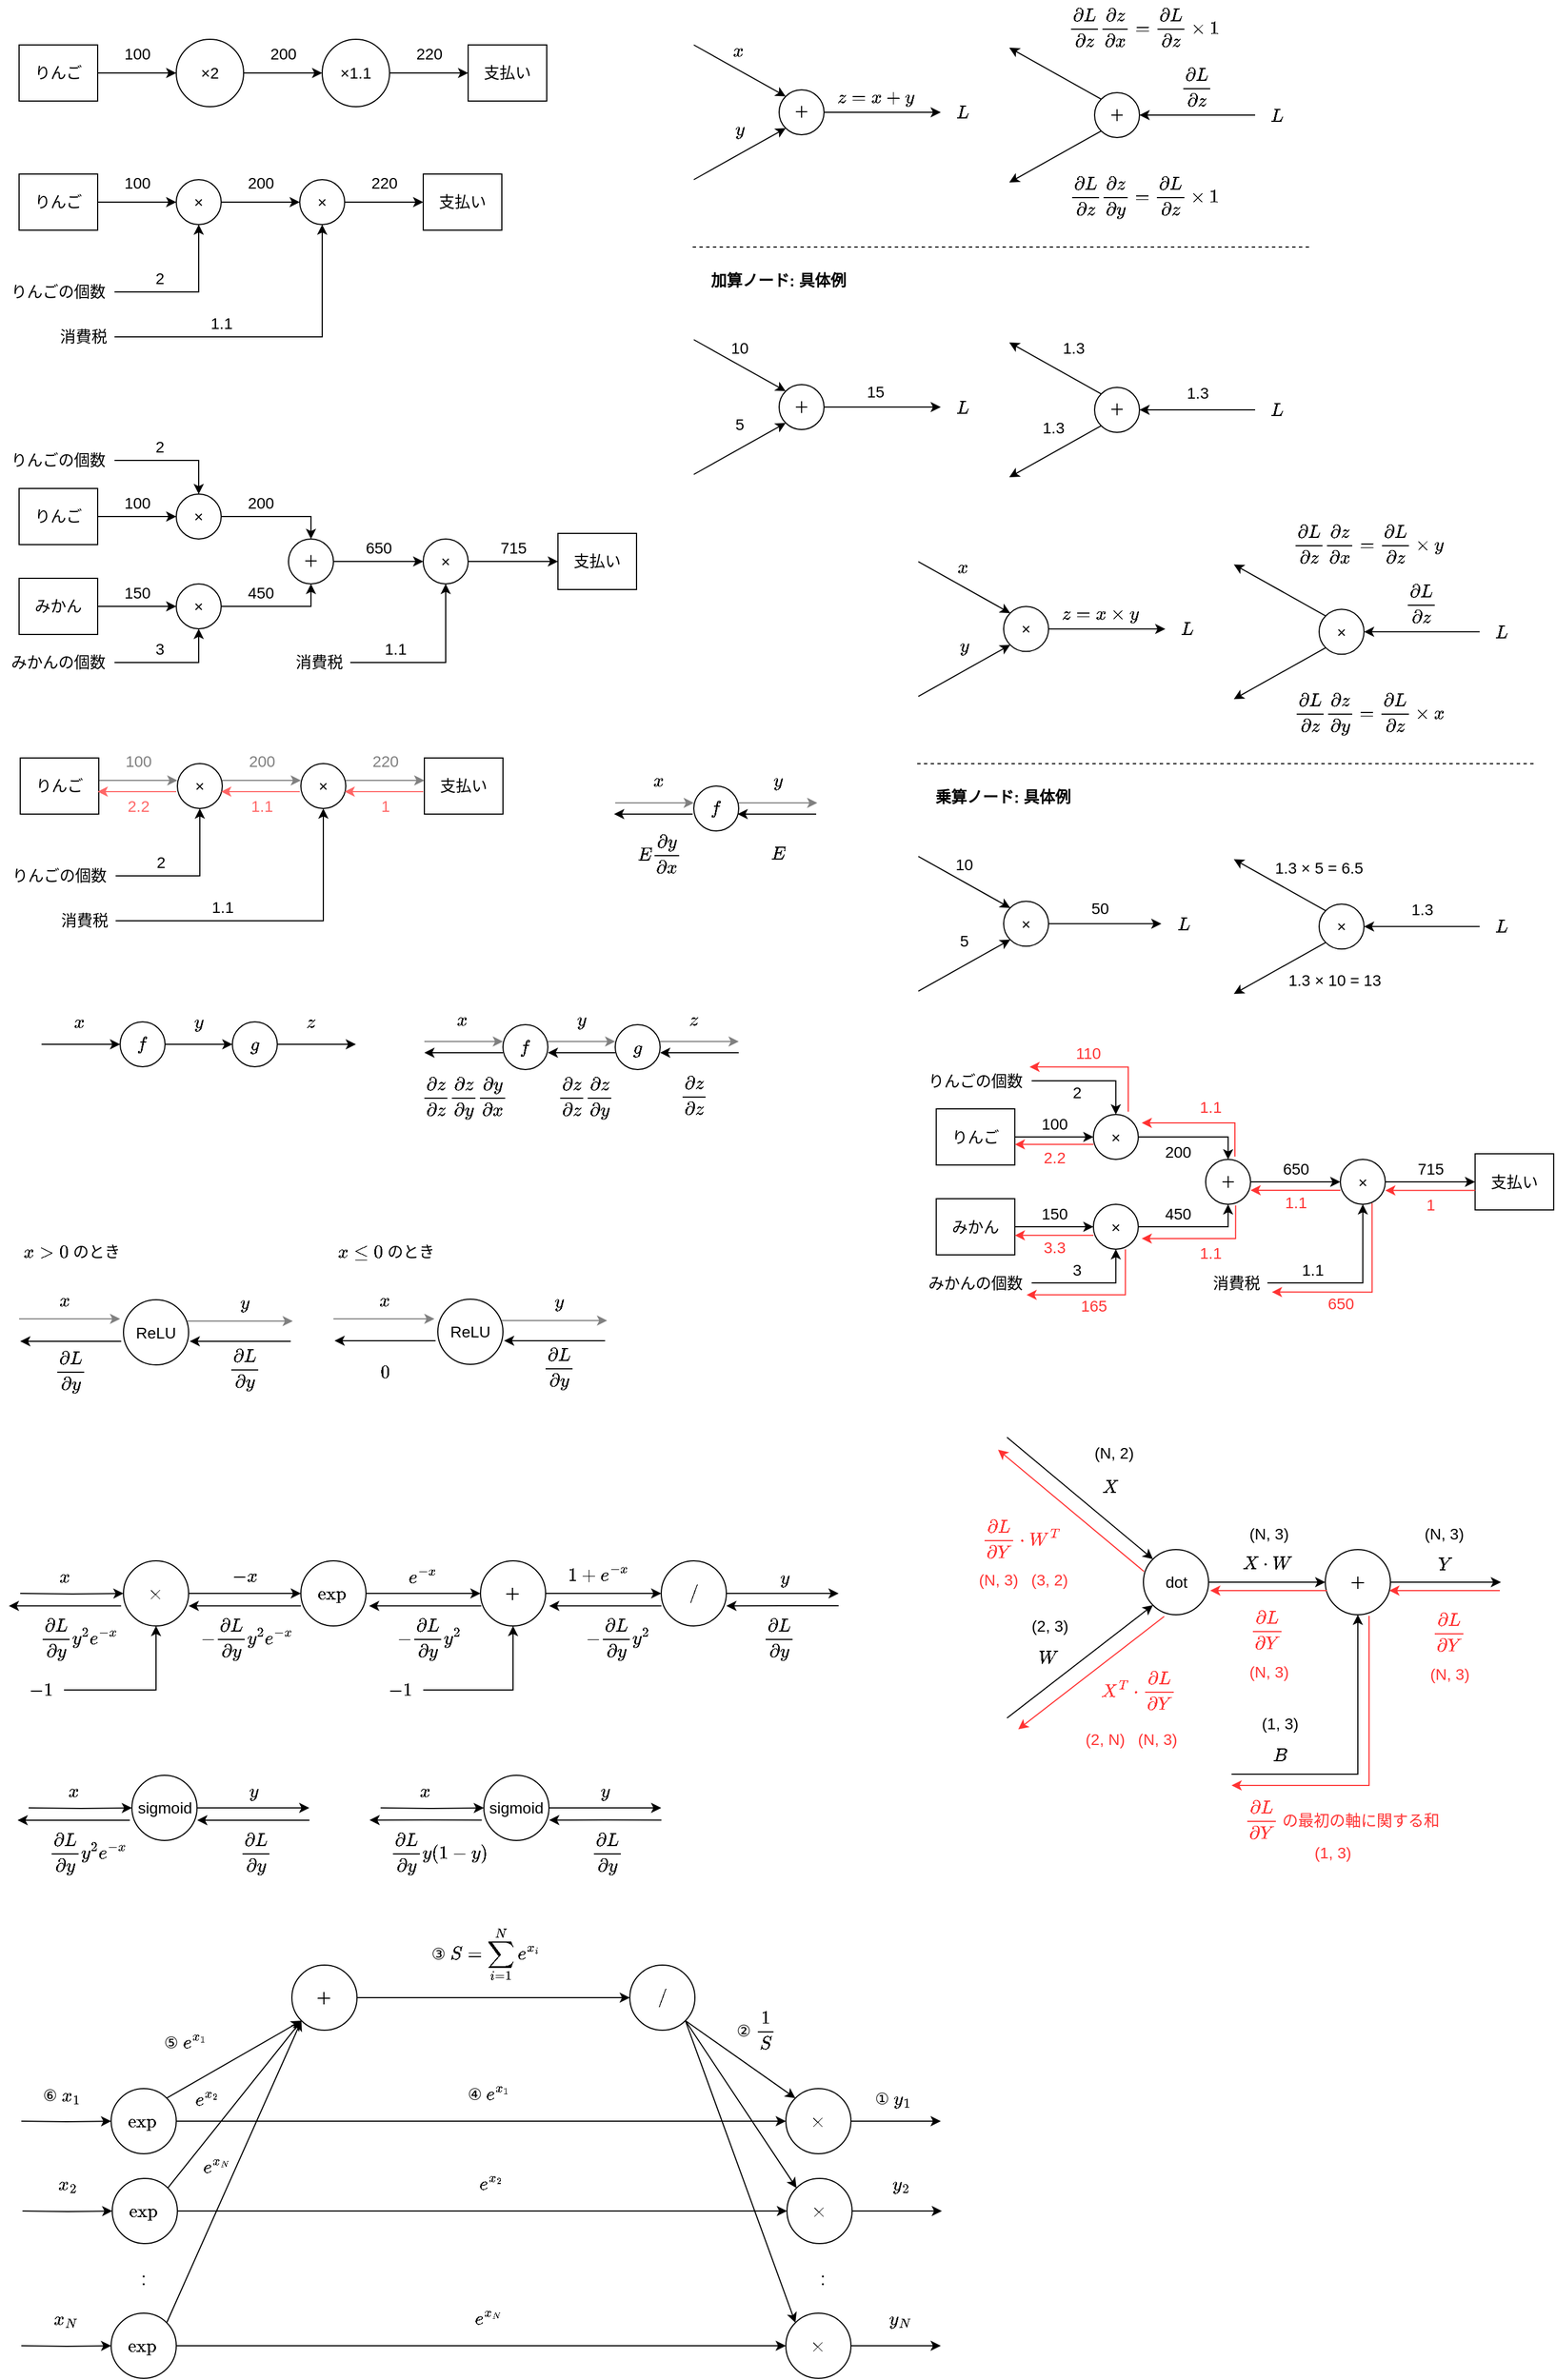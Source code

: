 <mxfile version="12.2.2" type="device" pages="1"><diagram id="EyV_5skK5bx6-EPDQrak" name="ページ1"><mxGraphModel dx="1341" dy="804" grid="1" gridSize="10" guides="1" tooltips="1" connect="1" arrows="1" fold="1" page="1" pageScale="1" pageWidth="827" pageHeight="1169" math="1" shadow="0"><root><mxCell id="0"/><mxCell id="1" parent="0"/><mxCell id="sahBHR2WbIVMMq2pgJuL-5" style="edgeStyle=orthogonalEdgeStyle;rounded=0;orthogonalLoop=1;jettySize=auto;html=1;entryX=0;entryY=0.5;entryDx=0;entryDy=0;fontSize=14;" parent="1" source="sahBHR2WbIVMMq2pgJuL-1" target="sahBHR2WbIVMMq2pgJuL-4" edge="1"><mxGeometry relative="1" as="geometry"/></mxCell><mxCell id="sahBHR2WbIVMMq2pgJuL-1" value="りんご" style="rounded=0;whiteSpace=wrap;html=1;fontSize=14;" parent="1" vertex="1"><mxGeometry x="40" y="60" width="70" height="50" as="geometry"/></mxCell><mxCell id="sahBHR2WbIVMMq2pgJuL-8" value="" style="edgeStyle=orthogonalEdgeStyle;rounded=0;orthogonalLoop=1;jettySize=auto;html=1;fontSize=14;" parent="1" source="sahBHR2WbIVMMq2pgJuL-4" target="sahBHR2WbIVMMq2pgJuL-7" edge="1"><mxGeometry relative="1" as="geometry"/></mxCell><mxCell id="sahBHR2WbIVMMq2pgJuL-4" value="×2" style="ellipse;whiteSpace=wrap;html=1;aspect=fixed;fontSize=14;" parent="1" vertex="1"><mxGeometry x="180" y="55" width="60" height="60" as="geometry"/></mxCell><mxCell id="sahBHR2WbIVMMq2pgJuL-11" value="" style="edgeStyle=orthogonalEdgeStyle;rounded=0;orthogonalLoop=1;jettySize=auto;html=1;fontSize=14;entryX=0;entryY=0.5;entryDx=0;entryDy=0;" parent="1" source="sahBHR2WbIVMMq2pgJuL-7" target="sahBHR2WbIVMMq2pgJuL-14" edge="1"><mxGeometry relative="1" as="geometry"><mxPoint x="440" y="85" as="targetPoint"/></mxGeometry></mxCell><mxCell id="sahBHR2WbIVMMq2pgJuL-7" value="×1.1" style="ellipse;whiteSpace=wrap;html=1;aspect=fixed;fontSize=14;" parent="1" vertex="1"><mxGeometry x="310" y="55" width="60" height="60" as="geometry"/></mxCell><mxCell id="sahBHR2WbIVMMq2pgJuL-6" value="100" style="text;html=1;resizable=0;points=[];autosize=1;align=center;verticalAlign=middle;spacingTop=-4;fontSize=14;" parent="1" vertex="1"><mxGeometry x="125" y="60" width="40" height="20" as="geometry"/></mxCell><mxCell id="sahBHR2WbIVMMq2pgJuL-9" value="200" style="text;html=1;resizable=0;points=[];autosize=1;align=center;verticalAlign=middle;spacingTop=-4;fontSize=14;" parent="1" vertex="1"><mxGeometry x="255" y="60" width="40" height="20" as="geometry"/></mxCell><mxCell id="sahBHR2WbIVMMq2pgJuL-12" value="220" style="text;html=1;resizable=0;points=[];autosize=1;align=center;verticalAlign=middle;spacingTop=-4;fontSize=14;" parent="1" vertex="1"><mxGeometry x="385" y="60" width="40" height="20" as="geometry"/></mxCell><mxCell id="sahBHR2WbIVMMq2pgJuL-14" value="支払い" style="rounded=0;whiteSpace=wrap;html=1;fontSize=14;" parent="1" vertex="1"><mxGeometry x="440" y="60" width="70" height="50" as="geometry"/></mxCell><mxCell id="sahBHR2WbIVMMq2pgJuL-15" style="edgeStyle=orthogonalEdgeStyle;rounded=0;orthogonalLoop=1;jettySize=auto;html=1;entryX=0;entryY=0.5;entryDx=0;entryDy=0;fontSize=14;" parent="1" source="sahBHR2WbIVMMq2pgJuL-16" target="sahBHR2WbIVMMq2pgJuL-18" edge="1"><mxGeometry relative="1" as="geometry"/></mxCell><mxCell id="sahBHR2WbIVMMq2pgJuL-16" value="りんご" style="rounded=0;whiteSpace=wrap;html=1;fontSize=14;" parent="1" vertex="1"><mxGeometry x="40" y="175" width="70" height="50" as="geometry"/></mxCell><mxCell id="sahBHR2WbIVMMq2pgJuL-17" value="" style="edgeStyle=orthogonalEdgeStyle;rounded=0;orthogonalLoop=1;jettySize=auto;html=1;fontSize=14;" parent="1" source="sahBHR2WbIVMMq2pgJuL-18" target="sahBHR2WbIVMMq2pgJuL-20" edge="1"><mxGeometry relative="1" as="geometry"/></mxCell><mxCell id="sahBHR2WbIVMMq2pgJuL-18" value="×" style="ellipse;whiteSpace=wrap;html=1;aspect=fixed;fontSize=14;" parent="1" vertex="1"><mxGeometry x="180" y="180" width="40" height="40" as="geometry"/></mxCell><mxCell id="sahBHR2WbIVMMq2pgJuL-19" value="" style="edgeStyle=orthogonalEdgeStyle;rounded=0;orthogonalLoop=1;jettySize=auto;html=1;fontSize=14;entryX=0;entryY=0.5;entryDx=0;entryDy=0;" parent="1" source="sahBHR2WbIVMMq2pgJuL-20" target="sahBHR2WbIVMMq2pgJuL-24" edge="1"><mxGeometry relative="1" as="geometry"><mxPoint x="440" y="200" as="targetPoint"/></mxGeometry></mxCell><mxCell id="sahBHR2WbIVMMq2pgJuL-20" value="×" style="ellipse;whiteSpace=wrap;html=1;aspect=fixed;fontSize=14;" parent="1" vertex="1"><mxGeometry x="290" y="180" width="40" height="40" as="geometry"/></mxCell><mxCell id="sahBHR2WbIVMMq2pgJuL-21" value="100" style="text;html=1;resizable=0;points=[];autosize=1;align=center;verticalAlign=middle;spacingTop=-4;fontSize=14;" parent="1" vertex="1"><mxGeometry x="125" y="175" width="40" height="20" as="geometry"/></mxCell><mxCell id="sahBHR2WbIVMMq2pgJuL-22" value="200" style="text;html=1;resizable=0;points=[];autosize=1;align=center;verticalAlign=middle;spacingTop=-4;fontSize=14;" parent="1" vertex="1"><mxGeometry x="235" y="175" width="40" height="20" as="geometry"/></mxCell><mxCell id="sahBHR2WbIVMMq2pgJuL-23" value="220" style="text;html=1;resizable=0;points=[];autosize=1;align=center;verticalAlign=middle;spacingTop=-4;fontSize=14;" parent="1" vertex="1"><mxGeometry x="345" y="175" width="40" height="20" as="geometry"/></mxCell><mxCell id="sahBHR2WbIVMMq2pgJuL-24" value="支払い" style="rounded=0;whiteSpace=wrap;html=1;fontSize=14;" parent="1" vertex="1"><mxGeometry x="400" y="175" width="70" height="50" as="geometry"/></mxCell><mxCell id="sahBHR2WbIVMMq2pgJuL-27" style="edgeStyle=orthogonalEdgeStyle;rounded=0;orthogonalLoop=1;jettySize=auto;html=1;entryX=0.5;entryY=1;entryDx=0;entryDy=0;fontSize=14;" parent="1" source="sahBHR2WbIVMMq2pgJuL-26" target="sahBHR2WbIVMMq2pgJuL-18" edge="1"><mxGeometry relative="1" as="geometry"/></mxCell><mxCell id="sahBHR2WbIVMMq2pgJuL-26" value="りんごの個数" style="text;html=1;strokeColor=none;fillColor=none;align=center;verticalAlign=middle;whiteSpace=wrap;rounded=0;fontSize=14;" parent="1" vertex="1"><mxGeometry x="25" y="270" width="100" height="20" as="geometry"/></mxCell><mxCell id="sahBHR2WbIVMMq2pgJuL-28" value="2" style="text;html=1;resizable=0;points=[];autosize=1;align=center;verticalAlign=middle;spacingTop=-4;fontSize=14;" parent="1" vertex="1"><mxGeometry x="155" y="260" width="20" height="20" as="geometry"/></mxCell><mxCell id="sahBHR2WbIVMMq2pgJuL-30" style="edgeStyle=orthogonalEdgeStyle;rounded=0;orthogonalLoop=1;jettySize=auto;html=1;entryX=0.5;entryY=1;entryDx=0;entryDy=0;fontSize=14;" parent="1" source="sahBHR2WbIVMMq2pgJuL-29" target="sahBHR2WbIVMMq2pgJuL-20" edge="1"><mxGeometry relative="1" as="geometry"/></mxCell><mxCell id="sahBHR2WbIVMMq2pgJuL-29" value="消費税" style="text;html=1;strokeColor=none;fillColor=none;align=center;verticalAlign=middle;whiteSpace=wrap;rounded=0;fontSize=14;" parent="1" vertex="1"><mxGeometry x="70" y="310" width="55" height="20" as="geometry"/></mxCell><mxCell id="sahBHR2WbIVMMq2pgJuL-31" value="1.1" style="text;html=1;resizable=0;points=[];autosize=1;align=center;verticalAlign=middle;spacingTop=-4;fontSize=14;" parent="1" vertex="1"><mxGeometry x="205" y="300" width="30" height="20" as="geometry"/></mxCell><mxCell id="sahBHR2WbIVMMq2pgJuL-32" style="edgeStyle=orthogonalEdgeStyle;rounded=0;orthogonalLoop=1;jettySize=auto;html=1;entryX=0;entryY=0.5;entryDx=0;entryDy=0;fontSize=14;" parent="1" source="sahBHR2WbIVMMq2pgJuL-33" target="sahBHR2WbIVMMq2pgJuL-35" edge="1"><mxGeometry relative="1" as="geometry"/></mxCell><mxCell id="sahBHR2WbIVMMq2pgJuL-33" value="りんご" style="rounded=0;whiteSpace=wrap;html=1;fontSize=14;" parent="1" vertex="1"><mxGeometry x="40" y="455" width="70" height="50" as="geometry"/></mxCell><mxCell id="sahBHR2WbIVMMq2pgJuL-34" value="" style="edgeStyle=orthogonalEdgeStyle;rounded=0;orthogonalLoop=1;jettySize=auto;html=1;fontSize=14;" parent="1" source="sahBHR2WbIVMMq2pgJuL-35" target="sahBHR2WbIVMMq2pgJuL-37" edge="1"><mxGeometry relative="1" as="geometry"><Array as="points"><mxPoint x="300" y="480"/></Array></mxGeometry></mxCell><mxCell id="sahBHR2WbIVMMq2pgJuL-35" value="×" style="ellipse;whiteSpace=wrap;html=1;aspect=fixed;fontSize=14;" parent="1" vertex="1"><mxGeometry x="180" y="460" width="40" height="40" as="geometry"/></mxCell><mxCell id="sahBHR2WbIVMMq2pgJuL-58" value="" style="edgeStyle=orthogonalEdgeStyle;rounded=0;orthogonalLoop=1;jettySize=auto;html=1;fontSize=14;" parent="1" source="sahBHR2WbIVMMq2pgJuL-37" target="sahBHR2WbIVMMq2pgJuL-57" edge="1"><mxGeometry relative="1" as="geometry"/></mxCell><mxCell id="sahBHR2WbIVMMq2pgJuL-37" value="＋" style="ellipse;whiteSpace=wrap;html=1;aspect=fixed;fontSize=14;" parent="1" vertex="1"><mxGeometry x="280" y="500" width="40" height="40" as="geometry"/></mxCell><mxCell id="sahBHR2WbIVMMq2pgJuL-59" style="edgeStyle=orthogonalEdgeStyle;rounded=0;orthogonalLoop=1;jettySize=auto;html=1;entryX=0;entryY=0.5;entryDx=0;entryDy=0;fontSize=14;" parent="1" source="sahBHR2WbIVMMq2pgJuL-57" target="sahBHR2WbIVMMq2pgJuL-41" edge="1"><mxGeometry relative="1" as="geometry"/></mxCell><mxCell id="sahBHR2WbIVMMq2pgJuL-57" value="×" style="ellipse;whiteSpace=wrap;html=1;aspect=fixed;fontSize=14;" parent="1" vertex="1"><mxGeometry x="400" y="500" width="40" height="40" as="geometry"/></mxCell><mxCell id="sahBHR2WbIVMMq2pgJuL-38" value="100" style="text;html=1;resizable=0;points=[];autosize=1;align=center;verticalAlign=middle;spacingTop=-4;fontSize=14;" parent="1" vertex="1"><mxGeometry x="125" y="460" width="40" height="20" as="geometry"/></mxCell><mxCell id="sahBHR2WbIVMMq2pgJuL-39" value="200" style="text;html=1;resizable=0;points=[];autosize=1;align=center;verticalAlign=middle;spacingTop=-4;fontSize=14;" parent="1" vertex="1"><mxGeometry x="235" y="460" width="40" height="20" as="geometry"/></mxCell><mxCell id="sahBHR2WbIVMMq2pgJuL-40" value="650" style="text;html=1;resizable=0;points=[];autosize=1;align=center;verticalAlign=middle;spacingTop=-4;fontSize=14;" parent="1" vertex="1"><mxGeometry x="340" y="500" width="40" height="20" as="geometry"/></mxCell><mxCell id="sahBHR2WbIVMMq2pgJuL-41" value="支払い" style="rounded=0;whiteSpace=wrap;html=1;fontSize=14;" parent="1" vertex="1"><mxGeometry x="520" y="495" width="70" height="50" as="geometry"/></mxCell><mxCell id="sahBHR2WbIVMMq2pgJuL-42" style="edgeStyle=orthogonalEdgeStyle;rounded=0;orthogonalLoop=1;jettySize=auto;html=1;entryX=0.5;entryY=0;entryDx=0;entryDy=0;fontSize=14;" parent="1" source="sahBHR2WbIVMMq2pgJuL-43" target="sahBHR2WbIVMMq2pgJuL-35" edge="1"><mxGeometry relative="1" as="geometry"/></mxCell><mxCell id="sahBHR2WbIVMMq2pgJuL-43" value="りんごの個数" style="text;html=1;strokeColor=none;fillColor=none;align=center;verticalAlign=middle;whiteSpace=wrap;rounded=0;fontSize=14;" parent="1" vertex="1"><mxGeometry x="25" y="420" width="100" height="20" as="geometry"/></mxCell><mxCell id="sahBHR2WbIVMMq2pgJuL-44" value="2" style="text;html=1;resizable=0;points=[];autosize=1;align=center;verticalAlign=middle;spacingTop=-4;fontSize=14;" parent="1" vertex="1"><mxGeometry x="155" y="410" width="20" height="20" as="geometry"/></mxCell><mxCell id="sahBHR2WbIVMMq2pgJuL-61" style="edgeStyle=orthogonalEdgeStyle;rounded=0;orthogonalLoop=1;jettySize=auto;html=1;entryX=0.5;entryY=1;entryDx=0;entryDy=0;fontSize=14;" parent="1" source="sahBHR2WbIVMMq2pgJuL-46" target="sahBHR2WbIVMMq2pgJuL-57" edge="1"><mxGeometry relative="1" as="geometry"/></mxCell><mxCell id="sahBHR2WbIVMMq2pgJuL-46" value="消費税" style="text;html=1;strokeColor=none;fillColor=none;align=center;verticalAlign=middle;whiteSpace=wrap;rounded=0;fontSize=14;" parent="1" vertex="1"><mxGeometry x="280" y="600" width="55" height="20" as="geometry"/></mxCell><mxCell id="sahBHR2WbIVMMq2pgJuL-47" value="1.1" style="text;html=1;resizable=0;points=[];autosize=1;align=center;verticalAlign=middle;spacingTop=-4;fontSize=14;" parent="1" vertex="1"><mxGeometry x="360" y="590" width="30" height="20" as="geometry"/></mxCell><mxCell id="sahBHR2WbIVMMq2pgJuL-53" style="edgeStyle=orthogonalEdgeStyle;rounded=0;orthogonalLoop=1;jettySize=auto;html=1;entryX=0;entryY=0.5;entryDx=0;entryDy=0;fontSize=14;" parent="1" source="sahBHR2WbIVMMq2pgJuL-48" target="sahBHR2WbIVMMq2pgJuL-49" edge="1"><mxGeometry relative="1" as="geometry"/></mxCell><mxCell id="sahBHR2WbIVMMq2pgJuL-48" value="みかん" style="rounded=0;whiteSpace=wrap;html=1;fontSize=14;" parent="1" vertex="1"><mxGeometry x="40" y="535" width="70" height="50" as="geometry"/></mxCell><mxCell id="sahBHR2WbIVMMq2pgJuL-55" style="edgeStyle=orthogonalEdgeStyle;rounded=0;orthogonalLoop=1;jettySize=auto;html=1;entryX=0.5;entryY=1;entryDx=0;entryDy=0;fontSize=14;" parent="1" source="sahBHR2WbIVMMq2pgJuL-49" target="sahBHR2WbIVMMq2pgJuL-37" edge="1"><mxGeometry relative="1" as="geometry"/></mxCell><mxCell id="sahBHR2WbIVMMq2pgJuL-49" value="×" style="ellipse;whiteSpace=wrap;html=1;aspect=fixed;fontSize=14;" parent="1" vertex="1"><mxGeometry x="180" y="540" width="40" height="40" as="geometry"/></mxCell><mxCell id="sahBHR2WbIVMMq2pgJuL-51" style="edgeStyle=orthogonalEdgeStyle;rounded=0;orthogonalLoop=1;jettySize=auto;html=1;entryX=0.5;entryY=1;entryDx=0;entryDy=0;fontSize=14;" parent="1" source="sahBHR2WbIVMMq2pgJuL-50" target="sahBHR2WbIVMMq2pgJuL-49" edge="1"><mxGeometry relative="1" as="geometry"/></mxCell><mxCell id="sahBHR2WbIVMMq2pgJuL-50" value="みかんの個数" style="text;html=1;strokeColor=none;fillColor=none;align=center;verticalAlign=middle;whiteSpace=wrap;rounded=0;fontSize=14;" parent="1" vertex="1"><mxGeometry x="25" y="600" width="100" height="20" as="geometry"/></mxCell><mxCell id="sahBHR2WbIVMMq2pgJuL-52" value="3" style="text;html=1;resizable=0;points=[];autosize=1;align=center;verticalAlign=middle;spacingTop=-4;fontSize=14;" parent="1" vertex="1"><mxGeometry x="155" y="590" width="20" height="20" as="geometry"/></mxCell><mxCell id="sahBHR2WbIVMMq2pgJuL-54" value="150" style="text;html=1;resizable=0;points=[];autosize=1;align=center;verticalAlign=middle;spacingTop=-4;fontSize=14;" parent="1" vertex="1"><mxGeometry x="125" y="540" width="40" height="20" as="geometry"/></mxCell><mxCell id="sahBHR2WbIVMMq2pgJuL-56" value="450" style="text;html=1;resizable=0;points=[];autosize=1;align=center;verticalAlign=middle;spacingTop=-4;fontSize=14;" parent="1" vertex="1"><mxGeometry x="235" y="540" width="40" height="20" as="geometry"/></mxCell><mxCell id="sahBHR2WbIVMMq2pgJuL-60" value="715" style="text;html=1;resizable=0;points=[];autosize=1;align=center;verticalAlign=middle;spacingTop=-4;fontSize=14;" parent="1" vertex="1"><mxGeometry x="460" y="500" width="40" height="20" as="geometry"/></mxCell><mxCell id="iIc_007Tw0nYa0vXqfsA-11" style="edgeStyle=orthogonalEdgeStyle;rounded=0;orthogonalLoop=1;jettySize=auto;html=1;entryX=0;entryY=0.5;entryDx=0;entryDy=0;fontSize=14;strokeColor=#808080;" parent="1" edge="1"><mxGeometry relative="1" as="geometry"><mxPoint x="111" y="715" as="sourcePoint"/><mxPoint x="181" y="715" as="targetPoint"/></mxGeometry></mxCell><mxCell id="iIc_007Tw0nYa0vXqfsA-12" value="りんご" style="rounded=0;whiteSpace=wrap;html=1;fontSize=14;" parent="1" vertex="1"><mxGeometry x="41" y="695" width="70" height="50" as="geometry"/></mxCell><mxCell id="iIc_007Tw0nYa0vXqfsA-13" value="" style="edgeStyle=orthogonalEdgeStyle;rounded=0;orthogonalLoop=1;jettySize=auto;html=1;fontSize=14;strokeColor=#808080;" parent="1" edge="1"><mxGeometry relative="1" as="geometry"><mxPoint x="221" y="715" as="sourcePoint"/><mxPoint x="291" y="715" as="targetPoint"/></mxGeometry></mxCell><mxCell id="iIc_007Tw0nYa0vXqfsA-14" value="×" style="ellipse;whiteSpace=wrap;html=1;aspect=fixed;fontSize=14;" parent="1" vertex="1"><mxGeometry x="181" y="700" width="40" height="40" as="geometry"/></mxCell><mxCell id="iIc_007Tw0nYa0vXqfsA-15" value="" style="edgeStyle=orthogonalEdgeStyle;rounded=0;orthogonalLoop=1;jettySize=auto;html=1;fontSize=14;entryX=0;entryY=0.5;entryDx=0;entryDy=0;strokeColor=#808080;" parent="1" edge="1"><mxGeometry relative="1" as="geometry"><mxPoint x="401" y="715" as="targetPoint"/><mxPoint x="331" y="715" as="sourcePoint"/></mxGeometry></mxCell><mxCell id="iIc_007Tw0nYa0vXqfsA-16" value="×" style="ellipse;whiteSpace=wrap;html=1;aspect=fixed;fontSize=14;" parent="1" vertex="1"><mxGeometry x="291" y="700" width="40" height="40" as="geometry"/></mxCell><mxCell id="iIc_007Tw0nYa0vXqfsA-17" value="100" style="text;html=1;resizable=0;points=[];autosize=1;align=center;verticalAlign=middle;spacingTop=-4;fontSize=14;fontColor=#808080;" parent="1" vertex="1"><mxGeometry x="126" y="690" width="40" height="20" as="geometry"/></mxCell><mxCell id="iIc_007Tw0nYa0vXqfsA-18" value="200" style="text;html=1;resizable=0;points=[];autosize=1;align=center;verticalAlign=middle;spacingTop=-4;fontSize=14;fontColor=#808080;" parent="1" vertex="1"><mxGeometry x="236" y="690" width="40" height="20" as="geometry"/></mxCell><mxCell id="iIc_007Tw0nYa0vXqfsA-19" value="220" style="text;html=1;resizable=0;points=[];autosize=1;align=center;verticalAlign=middle;spacingTop=-4;fontSize=14;fontColor=#808080;" parent="1" vertex="1"><mxGeometry x="346" y="690" width="40" height="20" as="geometry"/></mxCell><mxCell id="iIc_007Tw0nYa0vXqfsA-20" value="支払い" style="rounded=0;whiteSpace=wrap;html=1;fontSize=14;" parent="1" vertex="1"><mxGeometry x="401" y="695" width="70" height="50" as="geometry"/></mxCell><mxCell id="iIc_007Tw0nYa0vXqfsA-21" style="edgeStyle=orthogonalEdgeStyle;rounded=0;orthogonalLoop=1;jettySize=auto;html=1;entryX=0.5;entryY=1;entryDx=0;entryDy=0;fontSize=14;" parent="1" source="iIc_007Tw0nYa0vXqfsA-22" target="iIc_007Tw0nYa0vXqfsA-14" edge="1"><mxGeometry relative="1" as="geometry"/></mxCell><mxCell id="iIc_007Tw0nYa0vXqfsA-22" value="りんごの個数" style="text;html=1;strokeColor=none;fillColor=none;align=center;verticalAlign=middle;whiteSpace=wrap;rounded=0;fontSize=14;" parent="1" vertex="1"><mxGeometry x="26" y="790" width="100" height="20" as="geometry"/></mxCell><mxCell id="iIc_007Tw0nYa0vXqfsA-23" value="2" style="text;html=1;resizable=0;points=[];autosize=1;align=center;verticalAlign=middle;spacingTop=-4;fontSize=14;" parent="1" vertex="1"><mxGeometry x="156" y="780" width="20" height="20" as="geometry"/></mxCell><mxCell id="iIc_007Tw0nYa0vXqfsA-24" style="edgeStyle=orthogonalEdgeStyle;rounded=0;orthogonalLoop=1;jettySize=auto;html=1;entryX=0.5;entryY=1;entryDx=0;entryDy=0;fontSize=14;" parent="1" source="iIc_007Tw0nYa0vXqfsA-25" target="iIc_007Tw0nYa0vXqfsA-16" edge="1"><mxGeometry relative="1" as="geometry"/></mxCell><mxCell id="iIc_007Tw0nYa0vXqfsA-25" value="消費税" style="text;html=1;strokeColor=none;fillColor=none;align=center;verticalAlign=middle;whiteSpace=wrap;rounded=0;fontSize=14;" parent="1" vertex="1"><mxGeometry x="71" y="830" width="55" height="20" as="geometry"/></mxCell><mxCell id="iIc_007Tw0nYa0vXqfsA-26" value="1.1" style="text;html=1;resizable=0;points=[];autosize=1;align=center;verticalAlign=middle;spacingTop=-4;fontSize=14;" parent="1" vertex="1"><mxGeometry x="206" y="820" width="30" height="20" as="geometry"/></mxCell><mxCell id="iIc_007Tw0nYa0vXqfsA-28" style="edgeStyle=orthogonalEdgeStyle;rounded=0;orthogonalLoop=1;jettySize=auto;html=1;entryX=0;entryY=0.5;entryDx=0;entryDy=0;fontSize=14;strokeColor=#FF6666;" parent="1" edge="1"><mxGeometry relative="1" as="geometry"><mxPoint x="180" y="725" as="sourcePoint"/><mxPoint x="110" y="725" as="targetPoint"/></mxGeometry></mxCell><mxCell id="iIc_007Tw0nYa0vXqfsA-29" value="" style="edgeStyle=orthogonalEdgeStyle;rounded=0;orthogonalLoop=1;jettySize=auto;html=1;fontSize=14;strokeColor=#FF6666;" parent="1" edge="1"><mxGeometry relative="1" as="geometry"><mxPoint x="290" y="725" as="sourcePoint"/><mxPoint x="220" y="725" as="targetPoint"/></mxGeometry></mxCell><mxCell id="iIc_007Tw0nYa0vXqfsA-30" value="" style="edgeStyle=orthogonalEdgeStyle;rounded=0;orthogonalLoop=1;jettySize=auto;html=1;fontSize=14;entryX=0;entryY=0.5;entryDx=0;entryDy=0;strokeColor=#FF6666;" parent="1" edge="1"><mxGeometry relative="1" as="geometry"><mxPoint x="330" y="725" as="targetPoint"/><mxPoint x="400" y="725" as="sourcePoint"/></mxGeometry></mxCell><mxCell id="iIc_007Tw0nYa0vXqfsA-31" value="1" style="text;html=1;resizable=0;points=[];autosize=1;align=center;verticalAlign=middle;spacingTop=-4;fontSize=14;fontColor=#FF6666;" parent="1" vertex="1"><mxGeometry x="356" y="730" width="20" height="20" as="geometry"/></mxCell><mxCell id="iIc_007Tw0nYa0vXqfsA-32" value="1.1" style="text;html=1;resizable=0;points=[];autosize=1;align=center;verticalAlign=middle;spacingTop=-4;fontSize=14;fontColor=#FF6666;" parent="1" vertex="1"><mxGeometry x="241" y="730" width="30" height="20" as="geometry"/></mxCell><mxCell id="iIc_007Tw0nYa0vXqfsA-33" value="2.2" style="text;html=1;resizable=0;points=[];autosize=1;align=center;verticalAlign=middle;spacingTop=-4;fontSize=14;fontColor=#FF6666;" parent="1" vertex="1"><mxGeometry x="131" y="730" width="30" height="20" as="geometry"/></mxCell><mxCell id="iIc_007Tw0nYa0vXqfsA-34" value="" style="edgeStyle=orthogonalEdgeStyle;rounded=0;orthogonalLoop=1;jettySize=auto;html=1;fontSize=14;strokeColor=#808080;" parent="1" edge="1"><mxGeometry relative="1" as="geometry"><mxPoint x="571" y="735" as="sourcePoint"/><mxPoint x="641" y="735" as="targetPoint"/></mxGeometry></mxCell><mxCell id="iIc_007Tw0nYa0vXqfsA-35" value="" style="edgeStyle=orthogonalEdgeStyle;rounded=0;orthogonalLoop=1;jettySize=auto;html=1;fontSize=14;entryX=0;entryY=0.5;entryDx=0;entryDy=0;strokeColor=#808080;" parent="1" edge="1"><mxGeometry relative="1" as="geometry"><mxPoint x="751" y="735" as="targetPoint"/><mxPoint x="681" y="735" as="sourcePoint"/></mxGeometry></mxCell><mxCell id="iIc_007Tw0nYa0vXqfsA-36" value="`f`" style="ellipse;whiteSpace=wrap;html=1;aspect=fixed;fontSize=14;" parent="1" vertex="1"><mxGeometry x="641" y="720" width="40" height="40" as="geometry"/></mxCell><mxCell id="iIc_007Tw0nYa0vXqfsA-39" value="" style="edgeStyle=orthogonalEdgeStyle;rounded=0;orthogonalLoop=1;jettySize=auto;html=1;fontSize=14;strokeColor=#000000;" parent="1" edge="1"><mxGeometry relative="1" as="geometry"><mxPoint x="640" y="745" as="sourcePoint"/><mxPoint x="570" y="745" as="targetPoint"/></mxGeometry></mxCell><mxCell id="iIc_007Tw0nYa0vXqfsA-40" value="" style="edgeStyle=orthogonalEdgeStyle;rounded=0;orthogonalLoop=1;jettySize=auto;html=1;fontSize=14;entryX=0;entryY=0.5;entryDx=0;entryDy=0;strokeColor=#000000;" parent="1" edge="1"><mxGeometry relative="1" as="geometry"><mxPoint x="680" y="745" as="targetPoint"/><mxPoint x="750" y="745" as="sourcePoint"/></mxGeometry></mxCell><mxCell id="McnwNbX0xoxy_HxV37pd-1" value="" style="edgeStyle=orthogonalEdgeStyle;rounded=0;orthogonalLoop=1;jettySize=auto;html=1;fontSize=14;strokeColor=#000000;" parent="1" edge="1"><mxGeometry relative="1" as="geometry"><mxPoint x="60" y="950" as="sourcePoint"/><mxPoint x="130" y="950" as="targetPoint"/></mxGeometry></mxCell><mxCell id="McnwNbX0xoxy_HxV37pd-17" value="" style="edgeStyle=orthogonalEdgeStyle;rounded=0;orthogonalLoop=1;jettySize=auto;html=1;strokeColor=#000000;" parent="1" source="McnwNbX0xoxy_HxV37pd-3" target="McnwNbX0xoxy_HxV37pd-16" edge="1"><mxGeometry relative="1" as="geometry"/></mxCell><mxCell id="McnwNbX0xoxy_HxV37pd-3" value="`f`" style="ellipse;whiteSpace=wrap;html=1;aspect=fixed;fontSize=14;" parent="1" vertex="1"><mxGeometry x="130" y="930" width="40" height="40" as="geometry"/></mxCell><mxCell id="McnwNbX0xoxy_HxV37pd-19" value="" style="edgeStyle=orthogonalEdgeStyle;rounded=0;orthogonalLoop=1;jettySize=auto;html=1;strokeColor=#000000;" parent="1" source="McnwNbX0xoxy_HxV37pd-16" edge="1"><mxGeometry relative="1" as="geometry"><mxPoint x="340" y="950" as="targetPoint"/></mxGeometry></mxCell><mxCell id="McnwNbX0xoxy_HxV37pd-16" value="`g`" style="ellipse;whiteSpace=wrap;html=1;aspect=fixed;fontSize=14;" parent="1" vertex="1"><mxGeometry x="230" y="930" width="40" height="40" as="geometry"/></mxCell><mxCell id="McnwNbX0xoxy_HxV37pd-10" value="&lt;span style=&quot;font-size: 14px ; white-space: nowrap&quot;&gt;`E \frac{∂y}{∂x}`&lt;/span&gt;" style="text;html=1;strokeColor=none;fillColor=none;align=center;verticalAlign=middle;whiteSpace=wrap;rounded=0;" parent="1" vertex="1"><mxGeometry x="571" y="755" width="80" height="50" as="geometry"/></mxCell><mxCell id="McnwNbX0xoxy_HxV37pd-11" value="&lt;span style=&quot;font-size: 14px ; white-space: nowrap&quot;&gt;`E`&lt;/span&gt;" style="text;html=1;strokeColor=none;fillColor=none;align=center;verticalAlign=middle;whiteSpace=wrap;rounded=0;" parent="1" vertex="1"><mxGeometry x="696" y="765" width="40" height="30" as="geometry"/></mxCell><mxCell id="McnwNbX0xoxy_HxV37pd-12" value="&lt;span style=&quot;font-size: 14px ; white-space: nowrap&quot;&gt;`x`&lt;/span&gt;" style="text;html=1;strokeColor=none;fillColor=none;align=center;verticalAlign=middle;whiteSpace=wrap;rounded=0;" parent="1" vertex="1"><mxGeometry x="590" y="700" width="40" height="30" as="geometry"/></mxCell><mxCell id="McnwNbX0xoxy_HxV37pd-13" value="&lt;span style=&quot;font-size: 14px ; white-space: nowrap&quot;&gt;`y`&lt;/span&gt;" style="text;html=1;strokeColor=none;fillColor=none;align=center;verticalAlign=middle;whiteSpace=wrap;rounded=0;" parent="1" vertex="1"><mxGeometry x="696" y="700" width="40" height="30" as="geometry"/></mxCell><mxCell id="McnwNbX0xoxy_HxV37pd-14" value="&lt;span style=&quot;font-size: 14px; white-space: nowrap;&quot;&gt;`x`&lt;/span&gt;" style="text;html=1;strokeColor=none;fillColor=none;align=center;verticalAlign=middle;whiteSpace=wrap;rounded=0;fontSize=14;" parent="1" vertex="1"><mxGeometry x="74" y="915" width="40" height="30" as="geometry"/></mxCell><mxCell id="McnwNbX0xoxy_HxV37pd-15" value="&lt;span style=&quot;font-size: 14px; white-space: nowrap;&quot;&gt;`y`&lt;/span&gt;" style="text;html=1;strokeColor=none;fillColor=none;align=center;verticalAlign=middle;whiteSpace=wrap;rounded=0;fontSize=14;" parent="1" vertex="1"><mxGeometry x="180" y="915" width="40" height="30" as="geometry"/></mxCell><mxCell id="McnwNbX0xoxy_HxV37pd-20" value="&lt;span style=&quot;font-size: 14px; white-space: nowrap;&quot;&gt;`z`&lt;/span&gt;" style="text;html=1;strokeColor=none;fillColor=none;align=center;verticalAlign=middle;whiteSpace=wrap;rounded=0;fontSize=14;" parent="1" vertex="1"><mxGeometry x="280" y="915" width="40" height="30" as="geometry"/></mxCell><mxCell id="McnwNbX0xoxy_HxV37pd-21" value="" style="edgeStyle=orthogonalEdgeStyle;rounded=0;orthogonalLoop=1;jettySize=auto;html=1;fontSize=14;strokeColor=#808080;" parent="1" edge="1"><mxGeometry relative="1" as="geometry"><mxPoint x="401" y="947.5" as="sourcePoint"/><mxPoint x="471" y="947.5" as="targetPoint"/></mxGeometry></mxCell><mxCell id="McnwNbX0xoxy_HxV37pd-22" value="" style="edgeStyle=orthogonalEdgeStyle;rounded=0;orthogonalLoop=1;jettySize=auto;html=1;strokeColor=#808080;" parent="1" edge="1"><mxGeometry relative="1" as="geometry"><mxPoint x="511" y="947.5" as="sourcePoint"/><mxPoint x="571" y="947.5" as="targetPoint"/></mxGeometry></mxCell><mxCell id="McnwNbX0xoxy_HxV37pd-23" value="`f`" style="ellipse;whiteSpace=wrap;html=1;aspect=fixed;fontSize=14;" parent="1" vertex="1"><mxGeometry x="471" y="932.5" width="40" height="40" as="geometry"/></mxCell><mxCell id="McnwNbX0xoxy_HxV37pd-24" value="" style="edgeStyle=orthogonalEdgeStyle;rounded=0;orthogonalLoop=1;jettySize=auto;html=1;strokeColor=#808080;" parent="1" edge="1"><mxGeometry relative="1" as="geometry"><mxPoint x="611" y="947.5" as="sourcePoint"/><mxPoint x="681" y="947.5" as="targetPoint"/></mxGeometry></mxCell><mxCell id="McnwNbX0xoxy_HxV37pd-25" value="`g`" style="ellipse;whiteSpace=wrap;html=1;aspect=fixed;fontSize=14;" parent="1" vertex="1"><mxGeometry x="571" y="932.5" width="40" height="40" as="geometry"/></mxCell><mxCell id="McnwNbX0xoxy_HxV37pd-26" value="&lt;span style=&quot;font-size: 14px; white-space: nowrap;&quot;&gt;`x`&lt;/span&gt;" style="text;html=1;strokeColor=none;fillColor=none;align=center;verticalAlign=middle;whiteSpace=wrap;rounded=0;fontSize=14;" parent="1" vertex="1"><mxGeometry x="415" y="912.5" width="40" height="30" as="geometry"/></mxCell><mxCell id="McnwNbX0xoxy_HxV37pd-27" value="&lt;span style=&quot;font-size: 14px; white-space: nowrap;&quot;&gt;`y`&lt;/span&gt;" style="text;html=1;strokeColor=none;fillColor=none;align=center;verticalAlign=middle;whiteSpace=wrap;rounded=0;fontSize=14;" parent="1" vertex="1"><mxGeometry x="521" y="912.5" width="40" height="30" as="geometry"/></mxCell><mxCell id="McnwNbX0xoxy_HxV37pd-28" value="&lt;span style=&quot;font-size: 14px; white-space: nowrap;&quot;&gt;`z`&lt;/span&gt;" style="text;html=1;strokeColor=none;fillColor=none;align=center;verticalAlign=middle;whiteSpace=wrap;rounded=0;fontSize=14;" parent="1" vertex="1"><mxGeometry x="621" y="912.5" width="40" height="30" as="geometry"/></mxCell><mxCell id="McnwNbX0xoxy_HxV37pd-29" value="" style="edgeStyle=orthogonalEdgeStyle;rounded=0;orthogonalLoop=1;jettySize=auto;html=1;fontSize=14;strokeColor=#000000;" parent="1" edge="1"><mxGeometry relative="1" as="geometry"><mxPoint x="471" y="957.5" as="sourcePoint"/><mxPoint x="401" y="957.5" as="targetPoint"/></mxGeometry></mxCell><mxCell id="McnwNbX0xoxy_HxV37pd-30" value="" style="edgeStyle=orthogonalEdgeStyle;rounded=0;orthogonalLoop=1;jettySize=auto;html=1;strokeColor=#000000;" parent="1" edge="1"><mxGeometry relative="1" as="geometry"><mxPoint x="571" y="957.5" as="sourcePoint"/><mxPoint x="511" y="957.5" as="targetPoint"/></mxGeometry></mxCell><mxCell id="McnwNbX0xoxy_HxV37pd-31" value="" style="edgeStyle=orthogonalEdgeStyle;rounded=0;orthogonalLoop=1;jettySize=auto;html=1;strokeColor=#000000;" parent="1" edge="1"><mxGeometry relative="1" as="geometry"><mxPoint x="681" y="957.5" as="sourcePoint"/><mxPoint x="611" y="957.5" as="targetPoint"/></mxGeometry></mxCell><mxCell id="McnwNbX0xoxy_HxV37pd-33" value="&lt;span style=&quot;font-size: 14px ; white-space: nowrap&quot;&gt;`\frac{∂z}{∂z}`&lt;/span&gt;" style="text;html=1;strokeColor=none;fillColor=none;align=center;verticalAlign=middle;whiteSpace=wrap;rounded=0;" parent="1" vertex="1"><mxGeometry x="611" y="970" width="60" height="50" as="geometry"/></mxCell><mxCell id="McnwNbX0xoxy_HxV37pd-34" value="&lt;span style=&quot;font-size: 14px ; white-space: nowrap&quot;&gt;`\frac{∂z}{∂z} \frac{∂z}{∂y}`&lt;/span&gt;" style="text;html=1;strokeColor=none;fillColor=none;align=center;verticalAlign=middle;whiteSpace=wrap;rounded=0;" parent="1" vertex="1"><mxGeometry x="510" y="973" width="70" height="50" as="geometry"/></mxCell><mxCell id="McnwNbX0xoxy_HxV37pd-36" value="&lt;span style=&quot;font-size: 14px ; white-space: nowrap&quot;&gt;`\frac{∂z}{∂z} \frac{∂z}{∂y} \frac{∂y}{∂x}`&lt;/span&gt;" style="text;html=1;strokeColor=none;fillColor=none;align=center;verticalAlign=middle;whiteSpace=wrap;rounded=0;" parent="1" vertex="1"><mxGeometry x="380" y="973" width="115" height="50" as="geometry"/></mxCell><mxCell id="nFkzO6EcxgFi8w_C0zVW-7" style="edgeStyle=orthogonalEdgeStyle;rounded=0;orthogonalLoop=1;jettySize=auto;html=1;fontSize=14;entryX=0;entryY=0.5;entryDx=0;entryDy=0;" parent="1" source="nFkzO6EcxgFi8w_C0zVW-1" target="nFkzO6EcxgFi8w_C0zVW-8" edge="1"><mxGeometry relative="1" as="geometry"><mxPoint x="831" y="120" as="targetPoint"/></mxGeometry></mxCell><mxCell id="nFkzO6EcxgFi8w_C0zVW-1" value="＋" style="ellipse;whiteSpace=wrap;html=1;aspect=fixed;fontSize=14;" parent="1" vertex="1"><mxGeometry x="717" y="100" width="40" height="40" as="geometry"/></mxCell><mxCell id="nFkzO6EcxgFi8w_C0zVW-2" value="" style="endArrow=classic;html=1;entryX=0;entryY=1;entryDx=0;entryDy=0;" parent="1" target="nFkzO6EcxgFi8w_C0zVW-1" edge="1"><mxGeometry width="50" height="50" relative="1" as="geometry"><mxPoint x="641" y="180" as="sourcePoint"/><mxPoint x="721" y="140" as="targetPoint"/></mxGeometry></mxCell><mxCell id="nFkzO6EcxgFi8w_C0zVW-4" value="" style="endArrow=classic;html=1;entryX=0;entryY=0;entryDx=0;entryDy=0;" parent="1" target="nFkzO6EcxgFi8w_C0zVW-1" edge="1"><mxGeometry width="50" height="50" relative="1" as="geometry"><mxPoint x="641" y="60" as="sourcePoint"/><mxPoint x="711" y="-580" as="targetPoint"/></mxGeometry></mxCell><mxCell id="nFkzO6EcxgFi8w_C0zVW-5" value="`x`" style="text;html=1;strokeColor=none;fillColor=none;align=center;verticalAlign=middle;whiteSpace=wrap;rounded=0;fontSize=14;" parent="1" vertex="1"><mxGeometry x="661" y="55" width="40" height="20" as="geometry"/></mxCell><mxCell id="nFkzO6EcxgFi8w_C0zVW-6" value="`y`" style="text;html=1;strokeColor=none;fillColor=none;align=center;verticalAlign=middle;whiteSpace=wrap;rounded=0;fontSize=14;" parent="1" vertex="1"><mxGeometry x="662" y="125" width="40" height="20" as="geometry"/></mxCell><mxCell id="nFkzO6EcxgFi8w_C0zVW-8" value="`L`" style="text;html=1;strokeColor=none;fillColor=none;align=center;verticalAlign=middle;whiteSpace=wrap;rounded=0;fontSize=14;" parent="1" vertex="1"><mxGeometry x="861" y="110" width="40" height="20" as="geometry"/></mxCell><mxCell id="nFkzO6EcxgFi8w_C0zVW-9" value="`z = x + y`" style="text;html=1;strokeColor=none;fillColor=none;align=center;verticalAlign=middle;whiteSpace=wrap;rounded=0;fontSize=14;" parent="1" vertex="1"><mxGeometry x="757" y="96.5" width="92" height="20" as="geometry"/></mxCell><mxCell id="nFkzO6EcxgFi8w_C0zVW-10" style="edgeStyle=orthogonalEdgeStyle;rounded=0;orthogonalLoop=1;jettySize=auto;html=1;fontSize=14;exitX=0;exitY=0.5;exitDx=0;exitDy=0;" parent="1" source="nFkzO6EcxgFi8w_C0zVW-16" target="nFkzO6EcxgFi8w_C0zVW-11" edge="1"><mxGeometry relative="1" as="geometry"><mxPoint x="1112" y="122.5" as="sourcePoint"/></mxGeometry></mxCell><mxCell id="nFkzO6EcxgFi8w_C0zVW-11" value="＋" style="ellipse;whiteSpace=wrap;html=1;aspect=fixed;fontSize=14;" parent="1" vertex="1"><mxGeometry x="998" y="102.5" width="40" height="40" as="geometry"/></mxCell><mxCell id="nFkzO6EcxgFi8w_C0zVW-12" value="" style="endArrow=classic;html=1;entryX=0;entryY=1;entryDx=0;entryDy=0;exitX=0;exitY=1;exitDx=0;exitDy=0;" parent="1" source="nFkzO6EcxgFi8w_C0zVW-11" edge="1"><mxGeometry width="50" height="50" relative="1" as="geometry"><mxPoint x="1002" y="142.5" as="sourcePoint"/><mxPoint x="922" y="182.5" as="targetPoint"/></mxGeometry></mxCell><mxCell id="nFkzO6EcxgFi8w_C0zVW-13" value="" style="endArrow=classic;html=1;entryX=0;entryY=0;entryDx=0;entryDy=0;exitX=0;exitY=0;exitDx=0;exitDy=0;" parent="1" source="nFkzO6EcxgFi8w_C0zVW-11" edge="1"><mxGeometry width="50" height="50" relative="1" as="geometry"><mxPoint x="992" y="-577.5" as="sourcePoint"/><mxPoint x="922" y="62.5" as="targetPoint"/></mxGeometry></mxCell><mxCell id="nFkzO6EcxgFi8w_C0zVW-14" value="`\frac{∂L}{∂z} \frac{∂z}{∂x} = \frac{∂L}{∂z} \times 1`" style="text;html=1;strokeColor=none;fillColor=none;align=center;verticalAlign=middle;whiteSpace=wrap;rounded=0;fontSize=14;" parent="1" vertex="1"><mxGeometry x="942" y="20" width="199" height="48" as="geometry"/></mxCell><mxCell id="nFkzO6EcxgFi8w_C0zVW-16" value="`L`" style="text;html=1;strokeColor=none;fillColor=none;align=center;verticalAlign=middle;whiteSpace=wrap;rounded=0;fontSize=14;" parent="1" vertex="1"><mxGeometry x="1141" y="112.5" width="40" height="20" as="geometry"/></mxCell><mxCell id="nFkzO6EcxgFi8w_C0zVW-17" value="`\frac{∂L}{∂z}`" style="text;html=1;strokeColor=none;fillColor=none;align=center;verticalAlign=middle;whiteSpace=wrap;rounded=0;fontSize=14;" parent="1" vertex="1"><mxGeometry x="1054" y="70" width="71" height="53" as="geometry"/></mxCell><mxCell id="nFkzO6EcxgFi8w_C0zVW-18" value="`\frac{∂L}{∂z} \frac{∂z}{∂y} = \frac{∂L}{∂z} \times 1`" style="text;html=1;strokeColor=none;fillColor=none;align=center;verticalAlign=middle;whiteSpace=wrap;rounded=0;fontSize=14;" parent="1" vertex="1"><mxGeometry x="943" y="172" width="199" height="48" as="geometry"/></mxCell><mxCell id="nFkzO6EcxgFi8w_C0zVW-19" style="edgeStyle=orthogonalEdgeStyle;rounded=0;orthogonalLoop=1;jettySize=auto;html=1;fontSize=14;entryX=0;entryY=0.5;entryDx=0;entryDy=0;" parent="1" source="nFkzO6EcxgFi8w_C0zVW-20" target="nFkzO6EcxgFi8w_C0zVW-25" edge="1"><mxGeometry relative="1" as="geometry"><mxPoint x="831" y="382.5" as="targetPoint"/></mxGeometry></mxCell><mxCell id="nFkzO6EcxgFi8w_C0zVW-20" value="＋" style="ellipse;whiteSpace=wrap;html=1;aspect=fixed;fontSize=14;" parent="1" vertex="1"><mxGeometry x="717" y="362.5" width="40" height="40" as="geometry"/></mxCell><mxCell id="nFkzO6EcxgFi8w_C0zVW-21" value="" style="endArrow=classic;html=1;entryX=0;entryY=1;entryDx=0;entryDy=0;" parent="1" target="nFkzO6EcxgFi8w_C0zVW-20" edge="1"><mxGeometry width="50" height="50" relative="1" as="geometry"><mxPoint x="641.0" y="442.5" as="sourcePoint"/><mxPoint x="721" y="402.5" as="targetPoint"/></mxGeometry></mxCell><mxCell id="nFkzO6EcxgFi8w_C0zVW-22" value="" style="endArrow=classic;html=1;entryX=0;entryY=0;entryDx=0;entryDy=0;" parent="1" target="nFkzO6EcxgFi8w_C0zVW-20" edge="1"><mxGeometry width="50" height="50" relative="1" as="geometry"><mxPoint x="641.0" y="322.5" as="sourcePoint"/><mxPoint x="711" y="-317.5" as="targetPoint"/></mxGeometry></mxCell><mxCell id="nFkzO6EcxgFi8w_C0zVW-23" value="10" style="text;html=1;strokeColor=none;fillColor=none;align=center;verticalAlign=middle;whiteSpace=wrap;rounded=0;fontSize=14;" parent="1" vertex="1"><mxGeometry x="662" y="320" width="40" height="20" as="geometry"/></mxCell><mxCell id="nFkzO6EcxgFi8w_C0zVW-24" value="5" style="text;html=1;strokeColor=none;fillColor=none;align=center;verticalAlign=middle;whiteSpace=wrap;rounded=0;fontSize=14;" parent="1" vertex="1"><mxGeometry x="662" y="387.5" width="40" height="20" as="geometry"/></mxCell><mxCell id="nFkzO6EcxgFi8w_C0zVW-25" value="`L`" style="text;html=1;strokeColor=none;fillColor=none;align=center;verticalAlign=middle;whiteSpace=wrap;rounded=0;fontSize=14;" parent="1" vertex="1"><mxGeometry x="861" y="372.5" width="40" height="20" as="geometry"/></mxCell><mxCell id="nFkzO6EcxgFi8w_C0zVW-26" value="15" style="text;html=1;strokeColor=none;fillColor=none;align=center;verticalAlign=middle;whiteSpace=wrap;rounded=0;fontSize=14;" parent="1" vertex="1"><mxGeometry x="757" y="359" width="92" height="20" as="geometry"/></mxCell><mxCell id="nFkzO6EcxgFi8w_C0zVW-27" style="edgeStyle=orthogonalEdgeStyle;rounded=0;orthogonalLoop=1;jettySize=auto;html=1;fontSize=14;exitX=0;exitY=0.5;exitDx=0;exitDy=0;" parent="1" source="nFkzO6EcxgFi8w_C0zVW-32" target="nFkzO6EcxgFi8w_C0zVW-28" edge="1"><mxGeometry relative="1" as="geometry"><mxPoint x="1112" y="385" as="sourcePoint"/></mxGeometry></mxCell><mxCell id="nFkzO6EcxgFi8w_C0zVW-28" value="＋" style="ellipse;whiteSpace=wrap;html=1;aspect=fixed;fontSize=14;" parent="1" vertex="1"><mxGeometry x="998" y="365" width="40" height="40" as="geometry"/></mxCell><mxCell id="nFkzO6EcxgFi8w_C0zVW-29" value="" style="endArrow=classic;html=1;entryX=0;entryY=1;entryDx=0;entryDy=0;exitX=0;exitY=1;exitDx=0;exitDy=0;" parent="1" source="nFkzO6EcxgFi8w_C0zVW-28" edge="1"><mxGeometry width="50" height="50" relative="1" as="geometry"><mxPoint x="1002" y="405" as="sourcePoint"/><mxPoint x="922" y="445.0" as="targetPoint"/></mxGeometry></mxCell><mxCell id="nFkzO6EcxgFi8w_C0zVW-30" value="" style="endArrow=classic;html=1;entryX=0;entryY=0;entryDx=0;entryDy=0;exitX=0;exitY=0;exitDx=0;exitDy=0;" parent="1" source="nFkzO6EcxgFi8w_C0zVW-28" edge="1"><mxGeometry width="50" height="50" relative="1" as="geometry"><mxPoint x="992" y="-315" as="sourcePoint"/><mxPoint x="922" y="325.0" as="targetPoint"/></mxGeometry></mxCell><mxCell id="nFkzO6EcxgFi8w_C0zVW-32" value="`L`" style="text;html=1;strokeColor=none;fillColor=none;align=center;verticalAlign=middle;whiteSpace=wrap;rounded=0;fontSize=14;" parent="1" vertex="1"><mxGeometry x="1141" y="375" width="40" height="20" as="geometry"/></mxCell><mxCell id="nFkzO6EcxgFi8w_C0zVW-33" value="1.3" style="text;html=1;strokeColor=none;fillColor=none;align=center;verticalAlign=middle;whiteSpace=wrap;rounded=0;fontSize=14;" parent="1" vertex="1"><mxGeometry x="1061.5" y="356.5" width="56" height="26" as="geometry"/></mxCell><mxCell id="nFkzO6EcxgFi8w_C0zVW-34" value="1.3" style="text;html=1;strokeColor=none;fillColor=none;align=center;verticalAlign=middle;whiteSpace=wrap;rounded=0;fontSize=14;" parent="1" vertex="1"><mxGeometry x="943" y="387.5" width="37" height="26" as="geometry"/></mxCell><mxCell id="nFkzO6EcxgFi8w_C0zVW-35" value="&lt;b&gt;加算ノード: 具体例&lt;/b&gt;" style="text;html=1;strokeColor=none;fillColor=none;align=center;verticalAlign=middle;whiteSpace=wrap;rounded=0;fontSize=14;" parent="1" vertex="1"><mxGeometry x="641.5" y="260" width="149" height="20" as="geometry"/></mxCell><mxCell id="nFkzO6EcxgFi8w_C0zVW-36" value="1.3" style="text;html=1;strokeColor=none;fillColor=none;align=center;verticalAlign=middle;whiteSpace=wrap;rounded=0;fontSize=14;" parent="1" vertex="1"><mxGeometry x="961" y="317" width="37" height="26" as="geometry"/></mxCell><mxCell id="nFkzO6EcxgFi8w_C0zVW-37" value="" style="endArrow=none;dashed=1;html=1;fontSize=14;" parent="1" edge="1"><mxGeometry width="50" height="50" relative="1" as="geometry"><mxPoint x="640" y="240" as="sourcePoint"/><mxPoint x="1190" y="240" as="targetPoint"/></mxGeometry></mxCell><mxCell id="nFkzO6EcxgFi8w_C0zVW-38" style="edgeStyle=orthogonalEdgeStyle;rounded=0;orthogonalLoop=1;jettySize=auto;html=1;fontSize=14;entryX=0;entryY=0.5;entryDx=0;entryDy=0;" parent="1" source="nFkzO6EcxgFi8w_C0zVW-39" target="nFkzO6EcxgFi8w_C0zVW-44" edge="1"><mxGeometry relative="1" as="geometry"><mxPoint x="1031" y="580.167" as="targetPoint"/></mxGeometry></mxCell><mxCell id="nFkzO6EcxgFi8w_C0zVW-39" value="×" style="ellipse;whiteSpace=wrap;html=1;aspect=fixed;fontSize=14;" parent="1" vertex="1"><mxGeometry x="917" y="560.167" width="40" height="40" as="geometry"/></mxCell><mxCell id="nFkzO6EcxgFi8w_C0zVW-40" value="" style="endArrow=classic;html=1;entryX=0;entryY=1;entryDx=0;entryDy=0;" parent="1" target="nFkzO6EcxgFi8w_C0zVW-39" edge="1"><mxGeometry width="50" height="50" relative="1" as="geometry"><mxPoint x="841.0" y="640.167" as="sourcePoint"/><mxPoint x="921" y="600.167" as="targetPoint"/></mxGeometry></mxCell><mxCell id="nFkzO6EcxgFi8w_C0zVW-41" value="" style="endArrow=classic;html=1;entryX=0;entryY=0;entryDx=0;entryDy=0;" parent="1" target="nFkzO6EcxgFi8w_C0zVW-39" edge="1"><mxGeometry width="50" height="50" relative="1" as="geometry"><mxPoint x="841.0" y="520.167" as="sourcePoint"/><mxPoint x="911" y="-119.833" as="targetPoint"/></mxGeometry></mxCell><mxCell id="nFkzO6EcxgFi8w_C0zVW-42" value="`x`" style="text;html=1;strokeColor=none;fillColor=none;align=center;verticalAlign=middle;whiteSpace=wrap;rounded=0;fontSize=14;" parent="1" vertex="1"><mxGeometry x="861" y="515.167" width="40" height="20" as="geometry"/></mxCell><mxCell id="nFkzO6EcxgFi8w_C0zVW-43" value="`y`" style="text;html=1;strokeColor=none;fillColor=none;align=center;verticalAlign=middle;whiteSpace=wrap;rounded=0;fontSize=14;" parent="1" vertex="1"><mxGeometry x="862" y="585.167" width="40" height="20" as="geometry"/></mxCell><mxCell id="nFkzO6EcxgFi8w_C0zVW-44" value="`L`" style="text;html=1;strokeColor=none;fillColor=none;align=center;verticalAlign=middle;whiteSpace=wrap;rounded=0;fontSize=14;" parent="1" vertex="1"><mxGeometry x="1061" y="570.167" width="40" height="20" as="geometry"/></mxCell><mxCell id="nFkzO6EcxgFi8w_C0zVW-45" value="`z = x \times y`" style="text;html=1;strokeColor=none;fillColor=none;align=center;verticalAlign=middle;whiteSpace=wrap;rounded=0;fontSize=14;" parent="1" vertex="1"><mxGeometry x="957" y="556.667" width="92" height="20" as="geometry"/></mxCell><mxCell id="nFkzO6EcxgFi8w_C0zVW-46" style="edgeStyle=orthogonalEdgeStyle;rounded=0;orthogonalLoop=1;jettySize=auto;html=1;fontSize=14;exitX=0;exitY=0.5;exitDx=0;exitDy=0;" parent="1" source="nFkzO6EcxgFi8w_C0zVW-51" target="nFkzO6EcxgFi8w_C0zVW-47" edge="1"><mxGeometry relative="1" as="geometry"><mxPoint x="1312" y="582.667" as="sourcePoint"/></mxGeometry></mxCell><mxCell id="nFkzO6EcxgFi8w_C0zVW-47" value="×" style="ellipse;whiteSpace=wrap;html=1;aspect=fixed;fontSize=14;" parent="1" vertex="1"><mxGeometry x="1198" y="562.667" width="40" height="40" as="geometry"/></mxCell><mxCell id="nFkzO6EcxgFi8w_C0zVW-48" value="" style="endArrow=classic;html=1;entryX=0;entryY=1;entryDx=0;entryDy=0;exitX=0;exitY=1;exitDx=0;exitDy=0;" parent="1" source="nFkzO6EcxgFi8w_C0zVW-47" edge="1"><mxGeometry width="50" height="50" relative="1" as="geometry"><mxPoint x="1202" y="602.667" as="sourcePoint"/><mxPoint x="1122" y="642.667" as="targetPoint"/></mxGeometry></mxCell><mxCell id="nFkzO6EcxgFi8w_C0zVW-49" value="" style="endArrow=classic;html=1;entryX=0;entryY=0;entryDx=0;entryDy=0;exitX=0;exitY=0;exitDx=0;exitDy=0;" parent="1" source="nFkzO6EcxgFi8w_C0zVW-47" edge="1"><mxGeometry width="50" height="50" relative="1" as="geometry"><mxPoint x="1192" y="-117.333" as="sourcePoint"/><mxPoint x="1122" y="522.667" as="targetPoint"/></mxGeometry></mxCell><mxCell id="nFkzO6EcxgFi8w_C0zVW-50" value="`\frac{∂L}{∂z} \frac{∂z}{∂x} = \frac{∂L}{∂z} \times y`" style="text;html=1;strokeColor=none;fillColor=none;align=center;verticalAlign=middle;whiteSpace=wrap;rounded=0;fontSize=14;" parent="1" vertex="1"><mxGeometry x="1142" y="480.167" width="199" height="48" as="geometry"/></mxCell><mxCell id="nFkzO6EcxgFi8w_C0zVW-51" value="`L`" style="text;html=1;strokeColor=none;fillColor=none;align=center;verticalAlign=middle;whiteSpace=wrap;rounded=0;fontSize=14;" parent="1" vertex="1"><mxGeometry x="1341" y="572.667" width="40" height="20" as="geometry"/></mxCell><mxCell id="nFkzO6EcxgFi8w_C0zVW-52" value="`\frac{∂L}{∂z}`" style="text;html=1;strokeColor=none;fillColor=none;align=center;verticalAlign=middle;whiteSpace=wrap;rounded=0;fontSize=14;" parent="1" vertex="1"><mxGeometry x="1254" y="530.167" width="71" height="53" as="geometry"/></mxCell><mxCell id="nFkzO6EcxgFi8w_C0zVW-53" value="`\frac{∂L}{∂z} \frac{∂z}{∂y} = \frac{∂L}{∂z} \times x`" style="text;html=1;strokeColor=none;fillColor=none;align=center;verticalAlign=middle;whiteSpace=wrap;rounded=0;fontSize=14;" parent="1" vertex="1"><mxGeometry x="1143" y="632.167" width="199" height="48" as="geometry"/></mxCell><mxCell id="nFkzO6EcxgFi8w_C0zVW-54" style="edgeStyle=orthogonalEdgeStyle;rounded=0;orthogonalLoop=1;jettySize=auto;html=1;fontSize=14;entryX=0;entryY=0.5;entryDx=0;entryDy=0;" parent="1" source="nFkzO6EcxgFi8w_C0zVW-55" target="nFkzO6EcxgFi8w_C0zVW-60" edge="1"><mxGeometry relative="1" as="geometry"><mxPoint x="1031" y="842.667" as="targetPoint"/></mxGeometry></mxCell><mxCell id="nFkzO6EcxgFi8w_C0zVW-55" value="×" style="ellipse;whiteSpace=wrap;html=1;aspect=fixed;fontSize=14;" parent="1" vertex="1"><mxGeometry x="917" y="822.667" width="40" height="40" as="geometry"/></mxCell><mxCell id="nFkzO6EcxgFi8w_C0zVW-56" value="" style="endArrow=classic;html=1;entryX=0;entryY=1;entryDx=0;entryDy=0;" parent="1" target="nFkzO6EcxgFi8w_C0zVW-55" edge="1"><mxGeometry width="50" height="50" relative="1" as="geometry"><mxPoint x="841.0" y="902.667" as="sourcePoint"/><mxPoint x="921" y="862.667" as="targetPoint"/></mxGeometry></mxCell><mxCell id="nFkzO6EcxgFi8w_C0zVW-57" value="" style="endArrow=classic;html=1;entryX=0;entryY=0;entryDx=0;entryDy=0;" parent="1" target="nFkzO6EcxgFi8w_C0zVW-55" edge="1"><mxGeometry width="50" height="50" relative="1" as="geometry"><mxPoint x="841.0" y="782.667" as="sourcePoint"/><mxPoint x="911" y="142.667" as="targetPoint"/></mxGeometry></mxCell><mxCell id="nFkzO6EcxgFi8w_C0zVW-58" value="10" style="text;html=1;strokeColor=none;fillColor=none;align=center;verticalAlign=middle;whiteSpace=wrap;rounded=0;fontSize=14;" parent="1" vertex="1"><mxGeometry x="862" y="780.167" width="40" height="20" as="geometry"/></mxCell><mxCell id="nFkzO6EcxgFi8w_C0zVW-59" value="5" style="text;html=1;strokeColor=none;fillColor=none;align=center;verticalAlign=middle;whiteSpace=wrap;rounded=0;fontSize=14;" parent="1" vertex="1"><mxGeometry x="862" y="847.667" width="40" height="20" as="geometry"/></mxCell><mxCell id="nFkzO6EcxgFi8w_C0zVW-60" value="`L`" style="text;html=1;strokeColor=none;fillColor=none;align=center;verticalAlign=middle;whiteSpace=wrap;rounded=0;fontSize=14;" parent="1" vertex="1"><mxGeometry x="1057.5" y="832.667" width="40" height="20" as="geometry"/></mxCell><mxCell id="nFkzO6EcxgFi8w_C0zVW-61" value="50" style="text;html=1;strokeColor=none;fillColor=none;align=center;verticalAlign=middle;whiteSpace=wrap;rounded=0;fontSize=14;" parent="1" vertex="1"><mxGeometry x="957" y="819.167" width="92" height="20" as="geometry"/></mxCell><mxCell id="nFkzO6EcxgFi8w_C0zVW-62" style="edgeStyle=orthogonalEdgeStyle;rounded=0;orthogonalLoop=1;jettySize=auto;html=1;fontSize=14;exitX=0;exitY=0.5;exitDx=0;exitDy=0;" parent="1" source="nFkzO6EcxgFi8w_C0zVW-66" target="nFkzO6EcxgFi8w_C0zVW-63" edge="1"><mxGeometry relative="1" as="geometry"><mxPoint x="1312" y="845.167" as="sourcePoint"/></mxGeometry></mxCell><mxCell id="nFkzO6EcxgFi8w_C0zVW-63" value="×" style="ellipse;whiteSpace=wrap;html=1;aspect=fixed;fontSize=14;" parent="1" vertex="1"><mxGeometry x="1198" y="825.167" width="40" height="40" as="geometry"/></mxCell><mxCell id="nFkzO6EcxgFi8w_C0zVW-64" value="" style="endArrow=classic;html=1;entryX=0;entryY=1;entryDx=0;entryDy=0;exitX=0;exitY=1;exitDx=0;exitDy=0;" parent="1" source="nFkzO6EcxgFi8w_C0zVW-63" edge="1"><mxGeometry width="50" height="50" relative="1" as="geometry"><mxPoint x="1202" y="865.167" as="sourcePoint"/><mxPoint x="1122" y="905.167" as="targetPoint"/></mxGeometry></mxCell><mxCell id="nFkzO6EcxgFi8w_C0zVW-65" value="" style="endArrow=classic;html=1;entryX=0;entryY=0;entryDx=0;entryDy=0;exitX=0;exitY=0;exitDx=0;exitDy=0;" parent="1" source="nFkzO6EcxgFi8w_C0zVW-63" edge="1"><mxGeometry width="50" height="50" relative="1" as="geometry"><mxPoint x="1192" y="145.167" as="sourcePoint"/><mxPoint x="1122" y="785.167" as="targetPoint"/></mxGeometry></mxCell><mxCell id="nFkzO6EcxgFi8w_C0zVW-66" value="`L`" style="text;html=1;strokeColor=none;fillColor=none;align=center;verticalAlign=middle;whiteSpace=wrap;rounded=0;fontSize=14;" parent="1" vertex="1"><mxGeometry x="1341" y="835.167" width="40" height="20" as="geometry"/></mxCell><mxCell id="nFkzO6EcxgFi8w_C0zVW-67" value="1.3" style="text;html=1;strokeColor=none;fillColor=none;align=center;verticalAlign=middle;whiteSpace=wrap;rounded=0;fontSize=14;" parent="1" vertex="1"><mxGeometry x="1261.5" y="816.667" width="56" height="26" as="geometry"/></mxCell><mxCell id="nFkzO6EcxgFi8w_C0zVW-69" value="&lt;b&gt;乗算ノード: 具体例&lt;/b&gt;" style="text;html=1;strokeColor=none;fillColor=none;align=center;verticalAlign=middle;whiteSpace=wrap;rounded=0;fontSize=14;" parent="1" vertex="1"><mxGeometry x="841.5" y="720.167" width="149" height="20" as="geometry"/></mxCell><mxCell id="nFkzO6EcxgFi8w_C0zVW-70" value="1.3 × 5 = 6.5" style="text;html=1;strokeColor=none;fillColor=none;align=center;verticalAlign=middle;whiteSpace=wrap;rounded=0;fontSize=14;" parent="1" vertex="1"><mxGeometry x="1148" y="780" width="100" height="26" as="geometry"/></mxCell><mxCell id="nFkzO6EcxgFi8w_C0zVW-71" value="" style="endArrow=none;dashed=1;html=1;fontSize=14;" parent="1" edge="1"><mxGeometry width="50" height="50" relative="1" as="geometry"><mxPoint x="840" y="700.167" as="sourcePoint"/><mxPoint x="1390" y="700.167" as="targetPoint"/></mxGeometry></mxCell><mxCell id="nFkzO6EcxgFi8w_C0zVW-72" value="1.3 × 10 = 13" style="text;html=1;strokeColor=none;fillColor=none;align=center;verticalAlign=middle;whiteSpace=wrap;rounded=0;fontSize=14;" parent="1" vertex="1"><mxGeometry x="1161.5" y="880" width="100" height="26" as="geometry"/></mxCell><mxCell id="nFkzO6EcxgFi8w_C0zVW-73" style="edgeStyle=orthogonalEdgeStyle;rounded=0;orthogonalLoop=1;jettySize=auto;html=1;entryX=0;entryY=0.5;entryDx=0;entryDy=0;fontSize=14;" parent="1" source="nFkzO6EcxgFi8w_C0zVW-74" target="nFkzO6EcxgFi8w_C0zVW-76" edge="1"><mxGeometry relative="1" as="geometry"/></mxCell><mxCell id="nFkzO6EcxgFi8w_C0zVW-74" value="りんご" style="rounded=0;whiteSpace=wrap;html=1;fontSize=14;" parent="1" vertex="1"><mxGeometry x="856.929" y="1007.5" width="70" height="50" as="geometry"/></mxCell><mxCell id="nFkzO6EcxgFi8w_C0zVW-75" value="" style="edgeStyle=orthogonalEdgeStyle;rounded=0;orthogonalLoop=1;jettySize=auto;html=1;fontSize=14;" parent="1" source="nFkzO6EcxgFi8w_C0zVW-76" target="nFkzO6EcxgFi8w_C0zVW-78" edge="1"><mxGeometry relative="1" as="geometry"><Array as="points"><mxPoint x="1116.929" y="1032.5"/></Array></mxGeometry></mxCell><mxCell id="nFkzO6EcxgFi8w_C0zVW-76" value="×" style="ellipse;whiteSpace=wrap;html=1;aspect=fixed;fontSize=14;" parent="1" vertex="1"><mxGeometry x="996.929" y="1012.5" width="40" height="40" as="geometry"/></mxCell><mxCell id="nFkzO6EcxgFi8w_C0zVW-77" value="" style="edgeStyle=orthogonalEdgeStyle;rounded=0;orthogonalLoop=1;jettySize=auto;html=1;fontSize=14;" parent="1" source="nFkzO6EcxgFi8w_C0zVW-78" target="nFkzO6EcxgFi8w_C0zVW-80" edge="1"><mxGeometry relative="1" as="geometry"/></mxCell><mxCell id="nFkzO6EcxgFi8w_C0zVW-78" value="＋" style="ellipse;whiteSpace=wrap;html=1;aspect=fixed;fontSize=14;" parent="1" vertex="1"><mxGeometry x="1096.929" y="1052.5" width="40" height="40" as="geometry"/></mxCell><mxCell id="nFkzO6EcxgFi8w_C0zVW-79" style="edgeStyle=orthogonalEdgeStyle;rounded=0;orthogonalLoop=1;jettySize=auto;html=1;entryX=0;entryY=0.5;entryDx=0;entryDy=0;fontSize=14;" parent="1" source="nFkzO6EcxgFi8w_C0zVW-80" target="nFkzO6EcxgFi8w_C0zVW-84" edge="1"><mxGeometry relative="1" as="geometry"/></mxCell><mxCell id="nFkzO6EcxgFi8w_C0zVW-80" value="×" style="ellipse;whiteSpace=wrap;html=1;aspect=fixed;fontSize=14;" parent="1" vertex="1"><mxGeometry x="1216.929" y="1052.5" width="40" height="40" as="geometry"/></mxCell><mxCell id="nFkzO6EcxgFi8w_C0zVW-81" value="100" style="text;html=1;resizable=0;points=[];autosize=1;align=center;verticalAlign=middle;spacingTop=-4;fontSize=14;" parent="1" vertex="1"><mxGeometry x="941.929" y="1012.5" width="40" height="20" as="geometry"/></mxCell><mxCell id="nFkzO6EcxgFi8w_C0zVW-82" value="200" style="text;html=1;resizable=0;points=[];autosize=1;align=center;verticalAlign=middle;spacingTop=-4;fontSize=14;" parent="1" vertex="1"><mxGeometry x="1051.929" y="1037.5" width="40" height="20" as="geometry"/></mxCell><mxCell id="nFkzO6EcxgFi8w_C0zVW-83" value="650" style="text;html=1;resizable=0;points=[];autosize=1;align=center;verticalAlign=middle;spacingTop=-4;fontSize=14;" parent="1" vertex="1"><mxGeometry x="1156.929" y="1052.5" width="40" height="20" as="geometry"/></mxCell><mxCell id="nFkzO6EcxgFi8w_C0zVW-84" value="支払い" style="rounded=0;whiteSpace=wrap;html=1;fontSize=14;" parent="1" vertex="1"><mxGeometry x="1336.929" y="1047.5" width="70" height="50" as="geometry"/></mxCell><mxCell id="nFkzO6EcxgFi8w_C0zVW-85" style="edgeStyle=orthogonalEdgeStyle;rounded=0;orthogonalLoop=1;jettySize=auto;html=1;entryX=0.5;entryY=0;entryDx=0;entryDy=0;fontSize=14;" parent="1" source="nFkzO6EcxgFi8w_C0zVW-86" target="nFkzO6EcxgFi8w_C0zVW-76" edge="1"><mxGeometry relative="1" as="geometry"/></mxCell><mxCell id="nFkzO6EcxgFi8w_C0zVW-86" value="りんごの個数" style="text;html=1;strokeColor=none;fillColor=none;align=center;verticalAlign=middle;whiteSpace=wrap;rounded=0;fontSize=14;" parent="1" vertex="1"><mxGeometry x="841.929" y="972.5" width="100" height="20" as="geometry"/></mxCell><mxCell id="nFkzO6EcxgFi8w_C0zVW-87" value="2" style="text;html=1;resizable=0;points=[];autosize=1;align=center;verticalAlign=middle;spacingTop=-4;fontSize=14;" parent="1" vertex="1"><mxGeometry x="971.929" y="985" width="20" height="20" as="geometry"/></mxCell><mxCell id="nFkzO6EcxgFi8w_C0zVW-88" style="edgeStyle=orthogonalEdgeStyle;rounded=0;orthogonalLoop=1;jettySize=auto;html=1;entryX=0.5;entryY=1;entryDx=0;entryDy=0;fontSize=14;" parent="1" source="nFkzO6EcxgFi8w_C0zVW-89" target="nFkzO6EcxgFi8w_C0zVW-80" edge="1"><mxGeometry relative="1" as="geometry"/></mxCell><mxCell id="nFkzO6EcxgFi8w_C0zVW-89" value="消費税" style="text;html=1;strokeColor=none;fillColor=none;align=center;verticalAlign=middle;whiteSpace=wrap;rounded=0;fontSize=14;" parent="1" vertex="1"><mxGeometry x="1096.929" y="1152.5" width="55" height="20" as="geometry"/></mxCell><mxCell id="nFkzO6EcxgFi8w_C0zVW-90" value="1.1" style="text;html=1;resizable=0;points=[];autosize=1;align=center;verticalAlign=middle;spacingTop=-4;fontSize=14;" parent="1" vertex="1"><mxGeometry x="1176.929" y="1142.5" width="30" height="20" as="geometry"/></mxCell><mxCell id="nFkzO6EcxgFi8w_C0zVW-91" style="edgeStyle=orthogonalEdgeStyle;rounded=0;orthogonalLoop=1;jettySize=auto;html=1;entryX=0;entryY=0.5;entryDx=0;entryDy=0;fontSize=14;" parent="1" source="nFkzO6EcxgFi8w_C0zVW-92" target="nFkzO6EcxgFi8w_C0zVW-94" edge="1"><mxGeometry relative="1" as="geometry"/></mxCell><mxCell id="nFkzO6EcxgFi8w_C0zVW-92" value="みかん" style="rounded=0;whiteSpace=wrap;html=1;fontSize=14;" parent="1" vertex="1"><mxGeometry x="856.929" y="1087.5" width="70" height="50" as="geometry"/></mxCell><mxCell id="nFkzO6EcxgFi8w_C0zVW-93" style="edgeStyle=orthogonalEdgeStyle;rounded=0;orthogonalLoop=1;jettySize=auto;html=1;entryX=0.5;entryY=1;entryDx=0;entryDy=0;fontSize=14;" parent="1" source="nFkzO6EcxgFi8w_C0zVW-94" target="nFkzO6EcxgFi8w_C0zVW-78" edge="1"><mxGeometry relative="1" as="geometry"/></mxCell><mxCell id="nFkzO6EcxgFi8w_C0zVW-94" value="×" style="ellipse;whiteSpace=wrap;html=1;aspect=fixed;fontSize=14;" parent="1" vertex="1"><mxGeometry x="996.929" y="1092.5" width="40" height="40" as="geometry"/></mxCell><mxCell id="nFkzO6EcxgFi8w_C0zVW-95" style="edgeStyle=orthogonalEdgeStyle;rounded=0;orthogonalLoop=1;jettySize=auto;html=1;entryX=0.5;entryY=1;entryDx=0;entryDy=0;fontSize=14;" parent="1" source="nFkzO6EcxgFi8w_C0zVW-96" target="nFkzO6EcxgFi8w_C0zVW-94" edge="1"><mxGeometry relative="1" as="geometry"/></mxCell><mxCell id="nFkzO6EcxgFi8w_C0zVW-96" value="みかんの個数" style="text;html=1;strokeColor=none;fillColor=none;align=center;verticalAlign=middle;whiteSpace=wrap;rounded=0;fontSize=14;" parent="1" vertex="1"><mxGeometry x="841.929" y="1152.5" width="100" height="20" as="geometry"/></mxCell><mxCell id="nFkzO6EcxgFi8w_C0zVW-97" value="3" style="text;html=1;resizable=0;points=[];autosize=1;align=center;verticalAlign=middle;spacingTop=-4;fontSize=14;" parent="1" vertex="1"><mxGeometry x="971.929" y="1142.5" width="20" height="20" as="geometry"/></mxCell><mxCell id="nFkzO6EcxgFi8w_C0zVW-98" value="150" style="text;html=1;resizable=0;points=[];autosize=1;align=center;verticalAlign=middle;spacingTop=-4;fontSize=14;" parent="1" vertex="1"><mxGeometry x="941.929" y="1092.5" width="40" height="20" as="geometry"/></mxCell><mxCell id="nFkzO6EcxgFi8w_C0zVW-99" value="450" style="text;html=1;resizable=0;points=[];autosize=1;align=center;verticalAlign=middle;spacingTop=-4;fontSize=14;" parent="1" vertex="1"><mxGeometry x="1051.929" y="1092.5" width="40" height="20" as="geometry"/></mxCell><mxCell id="nFkzO6EcxgFi8w_C0zVW-100" value="715" style="text;html=1;resizable=0;points=[];autosize=1;align=center;verticalAlign=middle;spacingTop=-4;fontSize=14;" parent="1" vertex="1"><mxGeometry x="1276.929" y="1052.5" width="40" height="20" as="geometry"/></mxCell><mxCell id="nFkzO6EcxgFi8w_C0zVW-101" value="1" style="text;html=1;resizable=0;points=[];autosize=1;align=center;verticalAlign=middle;spacingTop=-4;fontSize=14;fontColor=#FF3333;" parent="1" vertex="1"><mxGeometry x="1286.929" y="1084.5" width="20" height="20" as="geometry"/></mxCell><mxCell id="nFkzO6EcxgFi8w_C0zVW-102" style="edgeStyle=orthogonalEdgeStyle;rounded=0;orthogonalLoop=1;jettySize=auto;html=1;entryX=0;entryY=0.5;entryDx=0;entryDy=0;fontSize=14;strokeColor=#FF3333;" parent="1" edge="1"><mxGeometry relative="1" as="geometry"><mxPoint x="1337" y="1080.167" as="sourcePoint"/><mxPoint x="1256.928" y="1080.167" as="targetPoint"/></mxGeometry></mxCell><mxCell id="nFkzO6EcxgFi8w_C0zVW-104" value="" style="edgeStyle=orthogonalEdgeStyle;rounded=0;orthogonalLoop=1;jettySize=auto;html=1;fontSize=14;strokeColor=#FF3333;" parent="1" edge="1"><mxGeometry relative="1" as="geometry"><mxPoint x="1216.929" y="1080" as="sourcePoint"/><mxPoint x="1136.929" y="1080" as="targetPoint"/></mxGeometry></mxCell><mxCell id="nFkzO6EcxgFi8w_C0zVW-105" style="edgeStyle=orthogonalEdgeStyle;rounded=0;orthogonalLoop=1;jettySize=auto;html=1;entryX=0.5;entryY=1;entryDx=0;entryDy=0;fontSize=14;exitX=0.856;exitY=1.025;exitDx=0;exitDy=0;exitPerimeter=0;strokeColor=#FF3333;" parent="1" edge="1"><mxGeometry relative="1" as="geometry"><mxPoint x="1245.167" y="1091.5" as="sourcePoint"/><mxPoint x="1155.929" y="1170.667" as="targetPoint"/><Array as="points"><mxPoint x="1245" y="1171"/></Array></mxGeometry></mxCell><mxCell id="nFkzO6EcxgFi8w_C0zVW-106" value="650" style="text;html=1;resizable=0;points=[];autosize=1;align=center;verticalAlign=middle;spacingTop=-4;fontSize=14;fontColor=#FF3333;" parent="1" vertex="1"><mxGeometry x="1196.929" y="1172.5" width="40" height="20" as="geometry"/></mxCell><mxCell id="nFkzO6EcxgFi8w_C0zVW-107" value="1.1" style="text;html=1;resizable=0;points=[];autosize=1;align=center;verticalAlign=middle;spacingTop=-4;fontSize=14;fontColor=#FF3333;" parent="1" vertex="1"><mxGeometry x="1161.929" y="1082.5" width="30" height="20" as="geometry"/></mxCell><mxCell id="nFkzO6EcxgFi8w_C0zVW-108" style="edgeStyle=orthogonalEdgeStyle;rounded=0;orthogonalLoop=1;jettySize=auto;html=1;fontSize=14;exitX=0.668;exitY=1.025;exitDx=0;exitDy=0;exitPerimeter=0;strokeColor=#FF3333;" parent="1" source="nFkzO6EcxgFi8w_C0zVW-78" edge="1"><mxGeometry relative="1" as="geometry"><mxPoint x="1127" y="1102.667" as="sourcePoint"/><mxPoint x="1040" y="1123" as="targetPoint"/><Array as="points"><mxPoint x="1124" y="1123"/></Array></mxGeometry></mxCell><mxCell id="nFkzO6EcxgFi8w_C0zVW-109" value="1.1" style="text;html=1;resizable=0;points=[];autosize=1;align=center;verticalAlign=middle;spacingTop=-4;fontSize=14;fontColor=#FF3333;" parent="1" vertex="1"><mxGeometry x="1085.929" y="1127.5" width="30" height="20" as="geometry"/></mxCell><mxCell id="nFkzO6EcxgFi8w_C0zVW-110" value="" style="edgeStyle=orthogonalEdgeStyle;rounded=0;orthogonalLoop=1;jettySize=auto;html=1;fontSize=14;strokeColor=#FF3333;" parent="1" edge="1"><mxGeometry relative="1" as="geometry"><Array as="points"><mxPoint x="1123" y="1020"/></Array><mxPoint x="1123" y="1050" as="sourcePoint"/><mxPoint x="1040" y="1020" as="targetPoint"/></mxGeometry></mxCell><mxCell id="nFkzO6EcxgFi8w_C0zVW-111" value="1.1" style="text;html=1;resizable=0;points=[];autosize=1;align=center;verticalAlign=middle;spacingTop=-4;fontSize=14;fontColor=#FF3333;" parent="1" vertex="1"><mxGeometry x="1085.929" y="997.5" width="30" height="20" as="geometry"/></mxCell><mxCell id="nFkzO6EcxgFi8w_C0zVW-113" style="edgeStyle=orthogonalEdgeStyle;rounded=0;orthogonalLoop=1;jettySize=auto;html=1;entryX=0;entryY=0.5;entryDx=0;entryDy=0;fontSize=14;strokeColor=#FF3333;" parent="1" edge="1"><mxGeometry relative="1" as="geometry"><mxPoint x="997" y="1039.167" as="sourcePoint"/><mxPoint x="926.929" y="1039.167" as="targetPoint"/></mxGeometry></mxCell><mxCell id="nFkzO6EcxgFi8w_C0zVW-114" value="2.2" style="text;html=1;resizable=0;points=[];autosize=1;align=center;verticalAlign=middle;spacingTop=-4;fontSize=14;fontColor=#FF3333;" parent="1" vertex="1"><mxGeometry x="946.929" y="1042.5" width="30" height="20" as="geometry"/></mxCell><mxCell id="nFkzO6EcxgFi8w_C0zVW-115" style="edgeStyle=orthogonalEdgeStyle;rounded=0;orthogonalLoop=1;jettySize=auto;html=1;fontSize=14;entryX=0.981;entryY=-0.117;entryDx=0;entryDy=0;entryPerimeter=0;strokeColor=#FF3333;" parent="1" target="nFkzO6EcxgFi8w_C0zVW-86" edge="1"><mxGeometry relative="1" as="geometry"><mxPoint x="1028" y="1010" as="sourcePoint"/><mxPoint x="952.929" y="970.167" as="targetPoint"/><Array as="points"><mxPoint x="1028" y="970"/></Array></mxGeometry></mxCell><mxCell id="nFkzO6EcxgFi8w_C0zVW-116" value="110" style="text;html=1;resizable=0;points=[];autosize=1;align=center;verticalAlign=middle;spacingTop=-4;fontSize=14;labelBackgroundColor=none;fontColor=#FF3333;" parent="1" vertex="1"><mxGeometry x="971.929" y="950" width="40" height="20" as="geometry"/></mxCell><mxCell id="nFkzO6EcxgFi8w_C0zVW-117" style="edgeStyle=orthogonalEdgeStyle;rounded=0;orthogonalLoop=1;jettySize=auto;html=1;entryX=0;entryY=0.5;entryDx=0;entryDy=0;fontSize=14;strokeColor=#FF3333;" parent="1" edge="1"><mxGeometry relative="1" as="geometry"><mxPoint x="997" y="1120.167" as="sourcePoint"/><mxPoint x="926.929" y="1120.167" as="targetPoint"/></mxGeometry></mxCell><mxCell id="nFkzO6EcxgFi8w_C0zVW-118" value="3.3" style="text;html=1;resizable=0;points=[];autosize=1;align=center;verticalAlign=middle;spacingTop=-4;fontSize=14;fontColor=#FF3333;" parent="1" vertex="1"><mxGeometry x="946.929" y="1122.5" width="30" height="20" as="geometry"/></mxCell><mxCell id="nFkzO6EcxgFi8w_C0zVW-119" style="edgeStyle=orthogonalEdgeStyle;rounded=0;orthogonalLoop=1;jettySize=auto;html=1;entryX=0.955;entryY=1.032;entryDx=0;entryDy=0;fontSize=14;exitX=0.713;exitY=1.002;exitDx=0;exitDy=0;exitPerimeter=0;entryPerimeter=0;strokeColor=#FF3333;" parent="1" source="nFkzO6EcxgFi8w_C0zVW-94" target="nFkzO6EcxgFi8w_C0zVW-96" edge="1"><mxGeometry relative="1" as="geometry"><mxPoint x="1027" y="1142.667" as="sourcePoint"/><mxPoint x="951.929" y="1172.667" as="targetPoint"/><Array as="points"><mxPoint x="1025" y="1173"/></Array></mxGeometry></mxCell><mxCell id="nFkzO6EcxgFi8w_C0zVW-120" value="165" style="text;html=1;resizable=0;points=[];autosize=1;align=center;verticalAlign=middle;spacingTop=-4;fontSize=14;fontColor=#FF3333;" parent="1" vertex="1"><mxGeometry x="976.929" y="1175" width="40" height="20" as="geometry"/></mxCell><mxCell id="pE87xvsjHSRZ-eLyrKuH-3" value="ReLU" style="ellipse;whiteSpace=wrap;html=1;aspect=fixed;fontSize=14;" parent="1" vertex="1"><mxGeometry x="133" y="1177.5" width="58" height="58" as="geometry"/></mxCell><mxCell id="pE87xvsjHSRZ-eLyrKuH-6" value="&lt;span style=&quot;font-size: 14px; white-space: nowrap;&quot;&gt;`x`&lt;/span&gt;" style="text;html=1;strokeColor=none;fillColor=none;align=center;verticalAlign=middle;whiteSpace=wrap;rounded=0;fontSize=14;" parent="1" vertex="1"><mxGeometry x="61" y="1162.5" width="40" height="30" as="geometry"/></mxCell><mxCell id="pE87xvsjHSRZ-eLyrKuH-13" value="&lt;span style=&quot;font-size: 14px ; white-space: nowrap&quot;&gt;`\frac{∂L}{∂y}`&lt;/span&gt;" style="text;html=1;strokeColor=none;fillColor=none;align=center;verticalAlign=middle;whiteSpace=wrap;rounded=0;" parent="1" vertex="1"><mxGeometry x="206" y="1214.5" width="70" height="50" as="geometry"/></mxCell><mxCell id="pE87xvsjHSRZ-eLyrKuH-14" value="&lt;span style=&quot;font-size: 14px ; white-space: nowrap&quot;&gt;`\frac{∂L}{∂y}`&lt;/span&gt;" style="text;html=1;strokeColor=none;fillColor=none;align=center;verticalAlign=middle;whiteSpace=wrap;rounded=0;" parent="1" vertex="1"><mxGeometry x="55" y="1217" width="63" height="50" as="geometry"/></mxCell><mxCell id="pE87xvsjHSRZ-eLyrKuH-22" value="&lt;span style=&quot;font-size: 14px ; white-space: nowrap&quot;&gt;`y`&lt;/span&gt;" style="text;html=1;strokeColor=none;fillColor=none;align=center;verticalAlign=middle;whiteSpace=wrap;rounded=0;fontSize=14;" parent="1" vertex="1"><mxGeometry x="221" y="1164.5" width="40" height="30" as="geometry"/></mxCell><mxCell id="pE87xvsjHSRZ-eLyrKuH-24" value="" style="endArrow=classic;html=1;strokeColor=#000000;" parent="1" edge="1"><mxGeometry width="50" height="50" relative="1" as="geometry"><mxPoint x="131" y="1214.5" as="sourcePoint"/><mxPoint x="41" y="1214.5" as="targetPoint"/></mxGeometry></mxCell><mxCell id="pE87xvsjHSRZ-eLyrKuH-25" value="" style="edgeStyle=orthogonalEdgeStyle;rounded=0;orthogonalLoop=1;jettySize=auto;html=1;fontSize=14;strokeColor=#808080;entryX=0.034;entryY=0.293;entryDx=0;entryDy=0;entryPerimeter=0;" parent="1" edge="1"><mxGeometry relative="1" as="geometry"><mxPoint x="190" y="1196.5" as="sourcePoint"/><mxPoint x="283.8" y="1196.5" as="targetPoint"/></mxGeometry></mxCell><mxCell id="pE87xvsjHSRZ-eLyrKuH-26" value="" style="endArrow=classic;html=1;strokeColor=#000000;" parent="1" edge="1"><mxGeometry width="50" height="50" relative="1" as="geometry"><mxPoint x="282" y="1214.5" as="sourcePoint"/><mxPoint x="192" y="1214.5" as="targetPoint"/></mxGeometry></mxCell><mxCell id="pE87xvsjHSRZ-eLyrKuH-27" value="`x \gt 0` のとき" style="text;html=1;strokeColor=none;fillColor=none;align=left;verticalAlign=middle;whiteSpace=wrap;rounded=0;fontSize=14;" parent="1" vertex="1"><mxGeometry x="42" y="1120" width="158" height="30" as="geometry"/></mxCell><mxCell id="pE87xvsjHSRZ-eLyrKuH-29" value="ReLU" style="ellipse;whiteSpace=wrap;html=1;aspect=fixed;fontSize=14;" parent="1" vertex="1"><mxGeometry x="413" y="1177" width="58" height="58" as="geometry"/></mxCell><mxCell id="pE87xvsjHSRZ-eLyrKuH-30" value="&lt;span style=&quot;font-size: 14px; white-space: nowrap;&quot;&gt;`x`&lt;/span&gt;" style="text;html=1;strokeColor=none;fillColor=none;align=center;verticalAlign=middle;whiteSpace=wrap;rounded=0;fontSize=14;" parent="1" vertex="1"><mxGeometry x="346" y="1162.5" width="40" height="30" as="geometry"/></mxCell><mxCell id="pE87xvsjHSRZ-eLyrKuH-31" value="&lt;span style=&quot;font-size: 14px ; white-space: nowrap&quot;&gt;`\frac{∂L}{∂y}`&lt;/span&gt;" style="text;html=1;strokeColor=none;fillColor=none;align=center;verticalAlign=middle;whiteSpace=wrap;rounded=0;" parent="1" vertex="1"><mxGeometry x="486" y="1214" width="70" height="50" as="geometry"/></mxCell><mxCell id="pE87xvsjHSRZ-eLyrKuH-32" value="&lt;span style=&quot;font-size: 14px ; white-space: nowrap&quot;&gt;`0`&lt;/span&gt;" style="text;html=1;strokeColor=none;fillColor=none;align=center;verticalAlign=middle;whiteSpace=wrap;rounded=0;" parent="1" vertex="1"><mxGeometry x="335" y="1216.5" width="63" height="50" as="geometry"/></mxCell><mxCell id="pE87xvsjHSRZ-eLyrKuH-33" value="&lt;span style=&quot;font-size: 14px ; white-space: nowrap&quot;&gt;`y`&lt;/span&gt;" style="text;html=1;strokeColor=none;fillColor=none;align=center;verticalAlign=middle;whiteSpace=wrap;rounded=0;fontSize=14;" parent="1" vertex="1"><mxGeometry x="501" y="1164" width="40" height="30" as="geometry"/></mxCell><mxCell id="pE87xvsjHSRZ-eLyrKuH-34" value="" style="endArrow=classic;html=1;strokeColor=#000000;" parent="1" edge="1"><mxGeometry width="50" height="50" relative="1" as="geometry"><mxPoint x="411" y="1214" as="sourcePoint"/><mxPoint x="321" y="1214" as="targetPoint"/></mxGeometry></mxCell><mxCell id="pE87xvsjHSRZ-eLyrKuH-35" value="" style="edgeStyle=orthogonalEdgeStyle;rounded=0;orthogonalLoop=1;jettySize=auto;html=1;fontSize=14;strokeColor=#808080;entryX=0.034;entryY=0.293;entryDx=0;entryDy=0;entryPerimeter=0;" parent="1" edge="1"><mxGeometry relative="1" as="geometry"><mxPoint x="470" y="1196.0" as="sourcePoint"/><mxPoint x="563.8" y="1196.0" as="targetPoint"/></mxGeometry></mxCell><mxCell id="pE87xvsjHSRZ-eLyrKuH-36" value="" style="endArrow=classic;html=1;strokeColor=#000000;" parent="1" edge="1"><mxGeometry width="50" height="50" relative="1" as="geometry"><mxPoint x="562" y="1214" as="sourcePoint"/><mxPoint x="472" y="1214" as="targetPoint"/></mxGeometry></mxCell><mxCell id="pE87xvsjHSRZ-eLyrKuH-37" value="`x \leq 0` のとき" style="text;html=1;strokeColor=none;fillColor=none;align=left;verticalAlign=middle;whiteSpace=wrap;rounded=0;fontSize=14;" parent="1" vertex="1"><mxGeometry x="322" y="1120" width="119" height="30" as="geometry"/></mxCell><mxCell id="pE87xvsjHSRZ-eLyrKuH-42" value="" style="endArrow=classic;html=1;strokeColor=#808080;fontSize=14;" parent="1" edge="1"><mxGeometry width="50" height="50" relative="1" as="geometry"><mxPoint x="320" y="1194.5" as="sourcePoint"/><mxPoint x="410" y="1194.5" as="targetPoint"/></mxGeometry></mxCell><mxCell id="pE87xvsjHSRZ-eLyrKuH-43" value="" style="endArrow=classic;html=1;strokeColor=#808080;fontSize=14;" parent="1" edge="1"><mxGeometry width="50" height="50" relative="1" as="geometry"><mxPoint x="40" y="1194.5" as="sourcePoint"/><mxPoint x="130" y="1194.5" as="targetPoint"/></mxGeometry></mxCell><mxCell id="k2PoJWN6V3pWsEiAzaDR-3" value="" style="edgeStyle=orthogonalEdgeStyle;rounded=0;orthogonalLoop=1;jettySize=auto;html=1;" parent="1" target="k2PoJWN6V3pWsEiAzaDR-1" edge="1"><mxGeometry relative="1" as="geometry"><mxPoint x="41" y="1439" as="sourcePoint"/></mxGeometry></mxCell><mxCell id="k2PoJWN6V3pWsEiAzaDR-9" value="" style="edgeStyle=orthogonalEdgeStyle;rounded=0;orthogonalLoop=1;jettySize=auto;html=1;" parent="1" source="k2PoJWN6V3pWsEiAzaDR-1" target="k2PoJWN6V3pWsEiAzaDR-8" edge="1"><mxGeometry relative="1" as="geometry"/></mxCell><mxCell id="k2PoJWN6V3pWsEiAzaDR-1" value="`\times`" style="ellipse;whiteSpace=wrap;html=1;aspect=fixed;fontSize=14;" parent="1" vertex="1"><mxGeometry x="133" y="1410" width="58" height="58" as="geometry"/></mxCell><mxCell id="k2PoJWN6V3pWsEiAzaDR-12" value="" style="edgeStyle=orthogonalEdgeStyle;rounded=0;orthogonalLoop=1;jettySize=auto;html=1;" parent="1" source="k2PoJWN6V3pWsEiAzaDR-8" target="k2PoJWN6V3pWsEiAzaDR-11" edge="1"><mxGeometry relative="1" as="geometry"/></mxCell><mxCell id="k2PoJWN6V3pWsEiAzaDR-8" value="`exp`" style="ellipse;whiteSpace=wrap;html=1;aspect=fixed;fontSize=14;" parent="1" vertex="1"><mxGeometry x="291" y="1410" width="58" height="58" as="geometry"/></mxCell><mxCell id="k2PoJWN6V3pWsEiAzaDR-17" value="" style="edgeStyle=orthogonalEdgeStyle;rounded=0;orthogonalLoop=1;jettySize=auto;html=1;" parent="1" source="k2PoJWN6V3pWsEiAzaDR-11" target="k2PoJWN6V3pWsEiAzaDR-16" edge="1"><mxGeometry relative="1" as="geometry"/></mxCell><mxCell id="k2PoJWN6V3pWsEiAzaDR-11" value="`+`" style="ellipse;whiteSpace=wrap;html=1;aspect=fixed;fontSize=14;" parent="1" vertex="1"><mxGeometry x="451" y="1410" width="58" height="58" as="geometry"/></mxCell><mxCell id="k2PoJWN6V3pWsEiAzaDR-19" style="edgeStyle=orthogonalEdgeStyle;rounded=0;orthogonalLoop=1;jettySize=auto;html=1;" parent="1" source="k2PoJWN6V3pWsEiAzaDR-16" edge="1"><mxGeometry relative="1" as="geometry"><mxPoint x="770" y="1439" as="targetPoint"/></mxGeometry></mxCell><mxCell id="k2PoJWN6V3pWsEiAzaDR-16" value="`/`" style="ellipse;whiteSpace=wrap;html=1;aspect=fixed;fontSize=14;" parent="1" vertex="1"><mxGeometry x="612" y="1410" width="58" height="58" as="geometry"/></mxCell><mxCell id="k2PoJWN6V3pWsEiAzaDR-4" value="&lt;span style=&quot;font-size: 14px; white-space: nowrap;&quot;&gt;`x`&lt;/span&gt;" style="text;html=1;strokeColor=none;fillColor=none;align=center;verticalAlign=middle;whiteSpace=wrap;rounded=0;fontSize=14;" parent="1" vertex="1"><mxGeometry x="61" y="1409" width="40" height="30" as="geometry"/></mxCell><mxCell id="k2PoJWN6V3pWsEiAzaDR-7" style="edgeStyle=orthogonalEdgeStyle;rounded=0;orthogonalLoop=1;jettySize=auto;html=1;entryX=0.5;entryY=1;entryDx=0;entryDy=0;" parent="1" source="k2PoJWN6V3pWsEiAzaDR-6" target="k2PoJWN6V3pWsEiAzaDR-1" edge="1"><mxGeometry relative="1" as="geometry"/></mxCell><mxCell id="k2PoJWN6V3pWsEiAzaDR-6" value="`-1`" style="text;html=1;strokeColor=none;fillColor=none;align=center;verticalAlign=middle;whiteSpace=wrap;rounded=0;fontSize=14;" parent="1" vertex="1"><mxGeometry x="40" y="1510" width="40" height="30" as="geometry"/></mxCell><mxCell id="k2PoJWN6V3pWsEiAzaDR-10" value="&lt;span style=&quot;font-size: 14px ; white-space: nowrap&quot;&gt;`-x`&lt;/span&gt;" style="text;html=1;strokeColor=none;fillColor=none;align=center;verticalAlign=middle;whiteSpace=wrap;rounded=0;fontSize=14;" parent="1" vertex="1"><mxGeometry x="221" y="1409" width="40" height="30" as="geometry"/></mxCell><mxCell id="k2PoJWN6V3pWsEiAzaDR-13" value="&lt;span style=&quot;font-size: 14px ; white-space: nowrap&quot;&gt;`e^{-x}`&lt;/span&gt;" style="text;html=1;strokeColor=none;fillColor=none;align=center;verticalAlign=middle;whiteSpace=wrap;rounded=0;fontSize=14;" parent="1" vertex="1"><mxGeometry x="355" y="1409" width="90" height="30" as="geometry"/></mxCell><mxCell id="k2PoJWN6V3pWsEiAzaDR-15" style="edgeStyle=orthogonalEdgeStyle;rounded=0;orthogonalLoop=1;jettySize=auto;html=1;entryX=0.5;entryY=1;entryDx=0;entryDy=0;" parent="1" source="k2PoJWN6V3pWsEiAzaDR-14" target="k2PoJWN6V3pWsEiAzaDR-11" edge="1"><mxGeometry relative="1" as="geometry"/></mxCell><mxCell id="k2PoJWN6V3pWsEiAzaDR-14" value="`-1`" style="text;html=1;strokeColor=none;fillColor=none;align=center;verticalAlign=middle;whiteSpace=wrap;rounded=0;fontSize=14;" parent="1" vertex="1"><mxGeometry x="360" y="1510" width="40" height="30" as="geometry"/></mxCell><mxCell id="k2PoJWN6V3pWsEiAzaDR-18" value="&lt;span style=&quot;font-size: 14px ; white-space: nowrap&quot;&gt;`1 + e^{-x}`&lt;/span&gt;" style="text;html=1;strokeColor=none;fillColor=none;align=center;verticalAlign=middle;whiteSpace=wrap;rounded=0;fontSize=14;" parent="1" vertex="1"><mxGeometry x="511" y="1407" width="90" height="30" as="geometry"/></mxCell><mxCell id="k2PoJWN6V3pWsEiAzaDR-20" value="&lt;span style=&quot;font-size: 14px ; white-space: nowrap&quot;&gt;`y`&lt;/span&gt;" style="text;html=1;strokeColor=none;fillColor=none;align=center;verticalAlign=middle;whiteSpace=wrap;rounded=0;fontSize=14;" parent="1" vertex="1"><mxGeometry x="702" y="1410" width="40" height="30" as="geometry"/></mxCell><mxCell id="k2PoJWN6V3pWsEiAzaDR-23" style="edgeStyle=orthogonalEdgeStyle;rounded=0;orthogonalLoop=1;jettySize=auto;html=1;" parent="1" edge="1"><mxGeometry relative="1" as="geometry"><mxPoint x="670.0" y="1450.103" as="targetPoint"/><mxPoint x="770" y="1450" as="sourcePoint"/><Array as="points"><mxPoint x="720" y="1450"/></Array></mxGeometry></mxCell><mxCell id="k2PoJWN6V3pWsEiAzaDR-24" style="edgeStyle=orthogonalEdgeStyle;rounded=0;orthogonalLoop=1;jettySize=auto;html=1;" parent="1" edge="1"><mxGeometry relative="1" as="geometry"><mxPoint x="512.172" y="1450.138" as="targetPoint"/><mxPoint x="612.172" y="1450.138" as="sourcePoint"/><Array as="points"><mxPoint x="562" y="1450"/></Array></mxGeometry></mxCell><mxCell id="k2PoJWN6V3pWsEiAzaDR-25" style="edgeStyle=orthogonalEdgeStyle;rounded=0;orthogonalLoop=1;jettySize=auto;html=1;" parent="1" edge="1"><mxGeometry relative="1" as="geometry"><mxPoint x="351.741" y="1450.138" as="targetPoint"/><mxPoint x="451.741" y="1450.138" as="sourcePoint"/><Array as="points"><mxPoint x="401.5" y="1450"/></Array></mxGeometry></mxCell><mxCell id="k2PoJWN6V3pWsEiAzaDR-26" style="edgeStyle=orthogonalEdgeStyle;rounded=0;orthogonalLoop=1;jettySize=auto;html=1;" parent="1" edge="1"><mxGeometry relative="1" as="geometry"><mxPoint x="191.052" y="1450.138" as="targetPoint"/><mxPoint x="291.052" y="1450.138" as="sourcePoint"/><Array as="points"><mxPoint x="241" y="1450"/></Array></mxGeometry></mxCell><mxCell id="k2PoJWN6V3pWsEiAzaDR-27" style="edgeStyle=orthogonalEdgeStyle;rounded=0;orthogonalLoop=1;jettySize=auto;html=1;" parent="1" edge="1"><mxGeometry relative="1" as="geometry"><mxPoint x="30.862" y="1450.138" as="targetPoint"/><mxPoint x="130.862" y="1450.138" as="sourcePoint"/><Array as="points"><mxPoint x="81" y="1450"/></Array></mxGeometry></mxCell><mxCell id="k2PoJWN6V3pWsEiAzaDR-28" value="`\frac{∂L}{∂y}y^2 e^{-x}`" style="text;html=1;strokeColor=none;fillColor=none;align=center;verticalAlign=middle;whiteSpace=wrap;rounded=0;fontSize=14;" parent="1" vertex="1"><mxGeometry x="36" y="1450" width="114" height="60" as="geometry"/></mxCell><mxCell id="k2PoJWN6V3pWsEiAzaDR-29" value="`-\frac{∂L}{∂y}y^2 e^{-x}`" style="text;html=1;strokeColor=none;fillColor=none;align=center;verticalAlign=middle;whiteSpace=wrap;rounded=0;fontSize=14;" parent="1" vertex="1"><mxGeometry x="186" y="1450" width="114" height="60" as="geometry"/></mxCell><mxCell id="k2PoJWN6V3pWsEiAzaDR-30" value="`-\frac{∂L}{∂y}y^2`" style="text;html=1;strokeColor=none;fillColor=none;align=center;verticalAlign=middle;whiteSpace=wrap;rounded=0;fontSize=14;" parent="1" vertex="1"><mxGeometry x="348" y="1450" width="114" height="60" as="geometry"/></mxCell><mxCell id="k2PoJWN6V3pWsEiAzaDR-31" value="`-\frac{∂L}{∂y}y^2`" style="text;html=1;strokeColor=none;fillColor=none;align=center;verticalAlign=middle;whiteSpace=wrap;rounded=0;fontSize=14;" parent="1" vertex="1"><mxGeometry x="516" y="1450" width="114" height="60" as="geometry"/></mxCell><mxCell id="k2PoJWN6V3pWsEiAzaDR-32" value="`\frac{∂L}{∂y}`" style="text;html=1;strokeColor=none;fillColor=none;align=center;verticalAlign=middle;whiteSpace=wrap;rounded=0;fontSize=14;" parent="1" vertex="1"><mxGeometry x="675" y="1450" width="84" height="60" as="geometry"/></mxCell><mxCell id="k2PoJWN6V3pWsEiAzaDR-33" value="" style="edgeStyle=orthogonalEdgeStyle;rounded=0;orthogonalLoop=1;jettySize=auto;html=1;" parent="1" target="k2PoJWN6V3pWsEiAzaDR-35" edge="1"><mxGeometry relative="1" as="geometry"><mxPoint x="48.5" y="1630" as="sourcePoint"/></mxGeometry></mxCell><mxCell id="k2PoJWN6V3pWsEiAzaDR-34" value="" style="edgeStyle=orthogonalEdgeStyle;rounded=0;orthogonalLoop=1;jettySize=auto;html=1;" parent="1" source="k2PoJWN6V3pWsEiAzaDR-35" edge="1"><mxGeometry relative="1" as="geometry"><mxPoint x="298.5" y="1630.0" as="targetPoint"/></mxGeometry></mxCell><mxCell id="k2PoJWN6V3pWsEiAzaDR-35" value="sigmoid" style="ellipse;whiteSpace=wrap;html=1;aspect=fixed;fontSize=14;" parent="1" vertex="1"><mxGeometry x="140.5" y="1601" width="58" height="58" as="geometry"/></mxCell><mxCell id="k2PoJWN6V3pWsEiAzaDR-36" value="&lt;span style=&quot;font-size: 14px; white-space: nowrap;&quot;&gt;`x`&lt;/span&gt;" style="text;html=1;strokeColor=none;fillColor=none;align=center;verticalAlign=middle;whiteSpace=wrap;rounded=0;fontSize=14;" parent="1" vertex="1"><mxGeometry x="68.5" y="1600" width="40" height="30" as="geometry"/></mxCell><mxCell id="k2PoJWN6V3pWsEiAzaDR-39" value="&lt;span style=&quot;font-size: 14px ; white-space: nowrap&quot;&gt;`y`&lt;/span&gt;" style="text;html=1;strokeColor=none;fillColor=none;align=center;verticalAlign=middle;whiteSpace=wrap;rounded=0;fontSize=14;" parent="1" vertex="1"><mxGeometry x="228.5" y="1600" width="40" height="30" as="geometry"/></mxCell><mxCell id="k2PoJWN6V3pWsEiAzaDR-40" style="edgeStyle=orthogonalEdgeStyle;rounded=0;orthogonalLoop=1;jettySize=auto;html=1;" parent="1" edge="1"><mxGeometry relative="1" as="geometry"><mxPoint x="198.667" y="1641" as="targetPoint"/><mxPoint x="298.667" y="1641" as="sourcePoint"/><Array as="points"><mxPoint x="248.5" y="1641"/></Array></mxGeometry></mxCell><mxCell id="k2PoJWN6V3pWsEiAzaDR-41" style="edgeStyle=orthogonalEdgeStyle;rounded=0;orthogonalLoop=1;jettySize=auto;html=1;" parent="1" edge="1"><mxGeometry relative="1" as="geometry"><mxPoint x="38.667" y="1641" as="targetPoint"/><mxPoint x="138.667" y="1641" as="sourcePoint"/><Array as="points"><mxPoint x="88.5" y="1641"/></Array></mxGeometry></mxCell><mxCell id="k2PoJWN6V3pWsEiAzaDR-42" value="`\frac{∂L}{∂y}y^2 e^{-x}`" style="text;html=1;strokeColor=none;fillColor=none;align=center;verticalAlign=middle;whiteSpace=wrap;rounded=0;fontSize=14;" parent="1" vertex="1"><mxGeometry x="43.5" y="1641" width="114" height="60" as="geometry"/></mxCell><mxCell id="k2PoJWN6V3pWsEiAzaDR-43" value="`\frac{∂L}{∂y}`" style="text;html=1;strokeColor=none;fillColor=none;align=center;verticalAlign=middle;whiteSpace=wrap;rounded=0;fontSize=14;" parent="1" vertex="1"><mxGeometry x="193.5" y="1641" width="114" height="60" as="geometry"/></mxCell><mxCell id="k2PoJWN6V3pWsEiAzaDR-44" value="" style="edgeStyle=orthogonalEdgeStyle;rounded=0;orthogonalLoop=1;jettySize=auto;html=1;" parent="1" target="k2PoJWN6V3pWsEiAzaDR-46" edge="1"><mxGeometry relative="1" as="geometry"><mxPoint x="362" y="1630" as="sourcePoint"/></mxGeometry></mxCell><mxCell id="k2PoJWN6V3pWsEiAzaDR-45" value="" style="edgeStyle=orthogonalEdgeStyle;rounded=0;orthogonalLoop=1;jettySize=auto;html=1;" parent="1" source="k2PoJWN6V3pWsEiAzaDR-46" edge="1"><mxGeometry relative="1" as="geometry"><mxPoint x="612" y="1630.0" as="targetPoint"/></mxGeometry></mxCell><mxCell id="k2PoJWN6V3pWsEiAzaDR-46" value="sigmoid" style="ellipse;whiteSpace=wrap;html=1;aspect=fixed;fontSize=14;" parent="1" vertex="1"><mxGeometry x="454" y="1601" width="58" height="58" as="geometry"/></mxCell><mxCell id="k2PoJWN6V3pWsEiAzaDR-47" value="&lt;span style=&quot;font-size: 14px; white-space: nowrap;&quot;&gt;`x`&lt;/span&gt;" style="text;html=1;strokeColor=none;fillColor=none;align=center;verticalAlign=middle;whiteSpace=wrap;rounded=0;fontSize=14;" parent="1" vertex="1"><mxGeometry x="382" y="1600" width="40" height="30" as="geometry"/></mxCell><mxCell id="k2PoJWN6V3pWsEiAzaDR-48" value="&lt;span style=&quot;font-size: 14px ; white-space: nowrap&quot;&gt;`y`&lt;/span&gt;" style="text;html=1;strokeColor=none;fillColor=none;align=center;verticalAlign=middle;whiteSpace=wrap;rounded=0;fontSize=14;" parent="1" vertex="1"><mxGeometry x="542" y="1600" width="40" height="30" as="geometry"/></mxCell><mxCell id="k2PoJWN6V3pWsEiAzaDR-49" style="edgeStyle=orthogonalEdgeStyle;rounded=0;orthogonalLoop=1;jettySize=auto;html=1;" parent="1" edge="1"><mxGeometry relative="1" as="geometry"><mxPoint x="512.167" y="1640.833" as="targetPoint"/><mxPoint x="612.167" y="1640.833" as="sourcePoint"/><Array as="points"><mxPoint x="562" y="1641"/></Array></mxGeometry></mxCell><mxCell id="k2PoJWN6V3pWsEiAzaDR-50" style="edgeStyle=orthogonalEdgeStyle;rounded=0;orthogonalLoop=1;jettySize=auto;html=1;" parent="1" edge="1"><mxGeometry relative="1" as="geometry"><mxPoint x="352.167" y="1640.833" as="targetPoint"/><mxPoint x="452.167" y="1640.833" as="sourcePoint"/><Array as="points"><mxPoint x="402" y="1641"/></Array></mxGeometry></mxCell><mxCell id="k2PoJWN6V3pWsEiAzaDR-51" value="`\frac{∂L}{∂y}y(1-y)`" style="text;html=1;strokeColor=none;fillColor=none;align=center;verticalAlign=middle;whiteSpace=wrap;rounded=0;fontSize=14;" parent="1" vertex="1"><mxGeometry x="357" y="1641" width="114" height="60" as="geometry"/></mxCell><mxCell id="k2PoJWN6V3pWsEiAzaDR-52" value="`\frac{∂L}{∂y}`" style="text;html=1;strokeColor=none;fillColor=none;align=center;verticalAlign=middle;whiteSpace=wrap;rounded=0;fontSize=14;" parent="1" vertex="1"><mxGeometry x="507" y="1641" width="114" height="60" as="geometry"/></mxCell><mxCell id="H5s8B7n6-GjHdB1uA6Qm-15" value="" style="edgeStyle=orthogonalEdgeStyle;rounded=0;orthogonalLoop=1;jettySize=auto;html=1;strokeColor=#000000;fontSize=14;fontColor=#FF3333;" parent="1" source="H5s8B7n6-GjHdB1uA6Qm-1" target="H5s8B7n6-GjHdB1uA6Qm-14" edge="1"><mxGeometry relative="1" as="geometry"/></mxCell><mxCell id="H5s8B7n6-GjHdB1uA6Qm-1" value="dot" style="ellipse;whiteSpace=wrap;html=1;aspect=fixed;fontSize=14;" parent="1" vertex="1"><mxGeometry x="1041.5" y="1400" width="58" height="58" as="geometry"/></mxCell><mxCell id="H5s8B7n6-GjHdB1uA6Qm-29" value="" style="edgeStyle=orthogonalEdgeStyle;rounded=0;orthogonalLoop=1;jettySize=auto;html=1;strokeColor=#000000;fontSize=14;fontColor=#FF3333;" parent="1" source="H5s8B7n6-GjHdB1uA6Qm-14" edge="1"><mxGeometry relative="1" as="geometry"><mxPoint x="1360" y="1429" as="targetPoint"/></mxGeometry></mxCell><mxCell id="H5s8B7n6-GjHdB1uA6Qm-14" value="`+`" style="ellipse;whiteSpace=wrap;html=1;aspect=fixed;fontSize=14;" parent="1" vertex="1"><mxGeometry x="1203.5" y="1400" width="58" height="58" as="geometry"/></mxCell><mxCell id="H5s8B7n6-GjHdB1uA6Qm-2" value="`\frac{∂L}{∂Y} \cdot W^T`" style="text;html=1;strokeColor=none;fillColor=none;align=center;verticalAlign=middle;whiteSpace=wrap;rounded=0;fontSize=14;fontColor=#FF3333;" parent="1" vertex="1"><mxGeometry x="868" y="1359.5" width="130" height="60" as="geometry"/></mxCell><mxCell id="H5s8B7n6-GjHdB1uA6Qm-3" value="(N, 3)&amp;nbsp; &amp;nbsp;(3, 2)" style="text;html=1;strokeColor=none;fillColor=none;align=left;verticalAlign=middle;whiteSpace=wrap;rounded=0;fontSize=14;fontColor=#FF3333;" parent="1" vertex="1"><mxGeometry x="893" y="1412.5" width="95" height="28" as="geometry"/></mxCell><mxCell id="H5s8B7n6-GjHdB1uA6Qm-4" value="`W`" style="text;html=1;strokeColor=none;fillColor=none;align=center;verticalAlign=middle;whiteSpace=wrap;rounded=0;fontSize=14;" parent="1" vertex="1"><mxGeometry x="937" y="1482" width="40" height="28" as="geometry"/></mxCell><mxCell id="H5s8B7n6-GjHdB1uA6Qm-5" value="(2, 3)" style="text;html=1;strokeColor=none;fillColor=none;align=left;verticalAlign=middle;whiteSpace=wrap;rounded=0;fontSize=14;" parent="1" vertex="1"><mxGeometry x="940" y="1454" width="37" height="28" as="geometry"/></mxCell><mxCell id="H5s8B7n6-GjHdB1uA6Qm-6" value="" style="endArrow=classic;html=1;fontSize=14;entryX=0;entryY=1;entryDx=0;entryDy=0;" parent="1" target="H5s8B7n6-GjHdB1uA6Qm-1" edge="1"><mxGeometry width="50" height="50" relative="1" as="geometry"><mxPoint x="920" y="1550" as="sourcePoint"/><mxPoint x="970" y="1520" as="targetPoint"/></mxGeometry></mxCell><mxCell id="H5s8B7n6-GjHdB1uA6Qm-7" value="" style="endArrow=classic;html=1;fontSize=14;entryX=0;entryY=1;entryDx=0;entryDy=0;strokeColor=#FF3333;" parent="1" edge="1"><mxGeometry width="50" height="50" relative="1" as="geometry"><mxPoint x="1059.994" y="1459.506" as="sourcePoint"/><mxPoint x="930" y="1560" as="targetPoint"/></mxGeometry></mxCell><mxCell id="H5s8B7n6-GjHdB1uA6Qm-8" value="" style="endArrow=classic;html=1;strokeColor=#000000;fontSize=14;fontColor=#FF3333;entryX=0;entryY=0;entryDx=0;entryDy=0;" parent="1" target="H5s8B7n6-GjHdB1uA6Qm-1" edge="1"><mxGeometry width="50" height="50" relative="1" as="geometry"><mxPoint x="920" y="1300" as="sourcePoint"/><mxPoint x="980" y="1280" as="targetPoint"/></mxGeometry></mxCell><mxCell id="H5s8B7n6-GjHdB1uA6Qm-9" value="" style="endArrow=classic;html=1;strokeColor=#FF3333;fontSize=14;fontColor=#FF3333;entryX=0;entryY=0;entryDx=0;entryDy=0;" parent="1" edge="1"><mxGeometry width="50" height="50" relative="1" as="geometry"><mxPoint x="1041.994" y="1419.494" as="sourcePoint"/><mxPoint x="912" y="1311" as="targetPoint"/></mxGeometry></mxCell><mxCell id="H5s8B7n6-GjHdB1uA6Qm-10" value="`X`" style="text;html=1;strokeColor=none;fillColor=none;align=center;verticalAlign=middle;whiteSpace=wrap;rounded=0;fontSize=14;" parent="1" vertex="1"><mxGeometry x="991.5" y="1328" width="40" height="32" as="geometry"/></mxCell><mxCell id="H5s8B7n6-GjHdB1uA6Qm-11" value="(N, 2)" style="text;html=1;strokeColor=none;fillColor=none;align=left;verticalAlign=middle;whiteSpace=wrap;rounded=0;fontSize=14;" parent="1" vertex="1"><mxGeometry x="995.5" y="1300" width="47" height="28" as="geometry"/></mxCell><mxCell id="H5s8B7n6-GjHdB1uA6Qm-12" value="`X^T \cdot \frac{∂L}{∂Y}`" style="text;html=1;strokeColor=none;fillColor=none;align=center;verticalAlign=middle;whiteSpace=wrap;rounded=0;fontSize=14;fontColor=#FF3333;" parent="1" vertex="1"><mxGeometry x="972" y="1495" width="130" height="60" as="geometry"/></mxCell><mxCell id="H5s8B7n6-GjHdB1uA6Qm-13" value="(2, N)&amp;nbsp; &amp;nbsp;(N, 3)" style="text;html=1;strokeColor=none;fillColor=none;align=left;verticalAlign=middle;whiteSpace=wrap;rounded=0;fontSize=14;fontColor=#FF3333;" parent="1" vertex="1"><mxGeometry x="988" y="1555" width="95" height="28" as="geometry"/></mxCell><mxCell id="H5s8B7n6-GjHdB1uA6Qm-16" value="`X \cdot W`" style="text;html=1;strokeColor=none;fillColor=none;align=center;verticalAlign=middle;whiteSpace=wrap;rounded=0;fontSize=14;" parent="1" vertex="1"><mxGeometry x="1111.5" y="1394" width="80" height="35" as="geometry"/></mxCell><mxCell id="H5s8B7n6-GjHdB1uA6Qm-17" value="(N, 3)" style="text;html=1;strokeColor=none;fillColor=none;align=left;verticalAlign=middle;whiteSpace=wrap;rounded=0;fontSize=14;" parent="1" vertex="1"><mxGeometry x="1134" y="1372" width="47" height="28" as="geometry"/></mxCell><mxCell id="H5s8B7n6-GjHdB1uA6Qm-18" value="" style="edgeStyle=orthogonalEdgeStyle;rounded=0;orthogonalLoop=1;jettySize=auto;html=1;strokeColor=#FF3333;fontSize=14;fontColor=#FF3333;" parent="1" edge="1"><mxGeometry relative="1" as="geometry"><mxPoint x="1205" y="1436.5" as="sourcePoint"/><mxPoint x="1101" y="1436.5" as="targetPoint"/></mxGeometry></mxCell><mxCell id="H5s8B7n6-GjHdB1uA6Qm-19" value="`\frac{∂L}{∂Y}`" style="text;html=1;strokeColor=none;fillColor=none;align=center;verticalAlign=middle;whiteSpace=wrap;rounded=0;fontSize=14;fontColor=#FF3333;" parent="1" vertex="1"><mxGeometry x="1115" y="1440.5" width="73" height="60" as="geometry"/></mxCell><mxCell id="H5s8B7n6-GjHdB1uA6Qm-20" value="(N, 3)" style="text;html=1;strokeColor=none;fillColor=none;align=left;verticalAlign=middle;whiteSpace=wrap;rounded=0;fontSize=14;fontColor=#FF3333;" parent="1" vertex="1"><mxGeometry x="1133.5" y="1495" width="47" height="28" as="geometry"/></mxCell><mxCell id="H5s8B7n6-GjHdB1uA6Qm-22" style="edgeStyle=orthogonalEdgeStyle;rounded=0;orthogonalLoop=1;jettySize=auto;html=1;entryX=0.5;entryY=1;entryDx=0;entryDy=0;strokeColor=#000000;fontSize=14;fontColor=#FF3333;" parent="1" target="H5s8B7n6-GjHdB1uA6Qm-14" edge="1"><mxGeometry relative="1" as="geometry"><mxPoint x="1120" y="1600" as="sourcePoint"/><Array as="points"><mxPoint x="1120" y="1600"/><mxPoint x="1233" y="1600"/></Array></mxGeometry></mxCell><mxCell id="H5s8B7n6-GjHdB1uA6Qm-23" value="`B`" style="text;html=1;strokeColor=none;fillColor=none;align=center;verticalAlign=middle;whiteSpace=wrap;rounded=0;fontSize=14;" parent="1" vertex="1"><mxGeometry x="1143" y="1566.5" width="40" height="33" as="geometry"/></mxCell><mxCell id="H5s8B7n6-GjHdB1uA6Qm-24" value="(1, 3)" style="text;html=1;strokeColor=none;fillColor=none;align=left;verticalAlign=middle;whiteSpace=wrap;rounded=0;fontSize=14;" parent="1" vertex="1"><mxGeometry x="1144.5" y="1541" width="47" height="28" as="geometry"/></mxCell><mxCell id="H5s8B7n6-GjHdB1uA6Qm-25" style="edgeStyle=orthogonalEdgeStyle;rounded=0;orthogonalLoop=1;jettySize=auto;html=1;strokeColor=#FF3333;fontSize=14;fontColor=#FF3333;" parent="1" edge="1"><mxGeometry relative="1" as="geometry"><mxPoint x="1242.5" y="1459" as="sourcePoint"/><mxPoint x="1120" y="1610" as="targetPoint"/><Array as="points"><mxPoint x="1243" y="1610"/><mxPoint x="1130" y="1610"/></Array></mxGeometry></mxCell><mxCell id="H5s8B7n6-GjHdB1uA6Qm-26" value="`\frac{∂L}{∂Y}` の最初の軸に関する和" style="text;html=1;strokeColor=none;fillColor=none;align=center;verticalAlign=middle;whiteSpace=wrap;rounded=0;fontSize=14;fontColor=#FF3333;" parent="1" vertex="1"><mxGeometry x="1108.5" y="1609.5" width="219" height="60" as="geometry"/></mxCell><mxCell id="H5s8B7n6-GjHdB1uA6Qm-27" value="(1, 3)" style="text;html=1;strokeColor=none;fillColor=none;align=left;verticalAlign=middle;whiteSpace=wrap;rounded=0;fontSize=14;fontColor=#FF3333;" parent="1" vertex="1"><mxGeometry x="1192" y="1655.5" width="47" height="28" as="geometry"/></mxCell><mxCell id="H5s8B7n6-GjHdB1uA6Qm-30" value="`Y`" style="text;html=1;strokeColor=none;fillColor=none;align=center;verticalAlign=middle;whiteSpace=wrap;rounded=0;fontSize=14;" parent="1" vertex="1"><mxGeometry x="1289.5" y="1396.5" width="40" height="32" as="geometry"/></mxCell><mxCell id="H5s8B7n6-GjHdB1uA6Qm-31" value="(N, 3)" style="text;html=1;strokeColor=none;fillColor=none;align=left;verticalAlign=middle;whiteSpace=wrap;rounded=0;fontSize=14;" parent="1" vertex="1"><mxGeometry x="1289.5" y="1372" width="47" height="28" as="geometry"/></mxCell><mxCell id="H5s8B7n6-GjHdB1uA6Qm-34" value="" style="edgeStyle=orthogonalEdgeStyle;rounded=0;orthogonalLoop=1;jettySize=auto;html=1;strokeColor=#FF3333;fontSize=14;fontColor=#FF3333;" parent="1" edge="1"><mxGeometry relative="1" as="geometry"><mxPoint x="1359" y="1436.5" as="sourcePoint"/><mxPoint x="1260.5" y="1436.5" as="targetPoint"/></mxGeometry></mxCell><mxCell id="H5s8B7n6-GjHdB1uA6Qm-35" value="`\frac{∂L}{∂Y}`" style="text;html=1;strokeColor=none;fillColor=none;align=center;verticalAlign=middle;whiteSpace=wrap;rounded=0;fontSize=14;fontColor=#FF3333;" parent="1" vertex="1"><mxGeometry x="1276.5" y="1442.5" width="73" height="60" as="geometry"/></mxCell><mxCell id="H5s8B7n6-GjHdB1uA6Qm-36" value="(N, 3)" style="text;html=1;strokeColor=none;fillColor=none;align=left;verticalAlign=middle;whiteSpace=wrap;rounded=0;fontSize=14;fontColor=#FF3333;" parent="1" vertex="1"><mxGeometry x="1295" y="1497" width="47" height="28" as="geometry"/></mxCell><mxCell id="PlDeSr8l8mvy3c08qCBZ-3" value="" style="edgeStyle=orthogonalEdgeStyle;rounded=0;orthogonalLoop=1;jettySize=auto;html=1;" edge="1" parent="1" target="PlDeSr8l8mvy3c08qCBZ-1"><mxGeometry relative="1" as="geometry"><mxPoint x="42" y="1909" as="sourcePoint"/></mxGeometry></mxCell><mxCell id="PlDeSr8l8mvy3c08qCBZ-6" value="" style="edgeStyle=orthogonalEdgeStyle;rounded=0;orthogonalLoop=1;jettySize=auto;html=1;" edge="1" parent="1" source="PlDeSr8l8mvy3c08qCBZ-1" target="PlDeSr8l8mvy3c08qCBZ-5"><mxGeometry relative="1" as="geometry"/></mxCell><mxCell id="PlDeSr8l8mvy3c08qCBZ-1" value="`exp`" style="ellipse;whiteSpace=wrap;html=1;aspect=fixed;fontSize=14;" vertex="1" parent="1"><mxGeometry x="122" y="1880" width="58" height="58" as="geometry"/></mxCell><mxCell id="PlDeSr8l8mvy3c08qCBZ-8" value="" style="edgeStyle=orthogonalEdgeStyle;rounded=0;orthogonalLoop=1;jettySize=auto;html=1;" edge="1" parent="1" source="PlDeSr8l8mvy3c08qCBZ-5"><mxGeometry relative="1" as="geometry"><mxPoint x="861" y="1909" as="targetPoint"/></mxGeometry></mxCell><mxCell id="PlDeSr8l8mvy3c08qCBZ-5" value="`\times`" style="ellipse;whiteSpace=wrap;html=1;aspect=fixed;fontSize=14;" vertex="1" parent="1"><mxGeometry x="723" y="1880" width="58" height="58" as="geometry"/></mxCell><mxCell id="PlDeSr8l8mvy3c08qCBZ-4" value="&lt;span style=&quot;font-size: 14px ; white-space: nowrap&quot;&gt;⑥ `x_1`&lt;/span&gt;" style="text;html=1;strokeColor=none;fillColor=none;align=center;verticalAlign=middle;whiteSpace=wrap;rounded=0;fontSize=14;" vertex="1" parent="1"><mxGeometry x="46.5" y="1871" width="62" height="30" as="geometry"/></mxCell><mxCell id="PlDeSr8l8mvy3c08qCBZ-9" value="&lt;span style=&quot;font-size: 14px ; white-space: nowrap&quot;&gt;① `y_1`&lt;/span&gt;" style="text;html=1;strokeColor=none;fillColor=none;align=center;verticalAlign=middle;whiteSpace=wrap;rounded=0;fontSize=14;" vertex="1" parent="1"><mxGeometry x="781" y="1874" width="75" height="30" as="geometry"/></mxCell><mxCell id="PlDeSr8l8mvy3c08qCBZ-10" value="" style="edgeStyle=orthogonalEdgeStyle;rounded=0;orthogonalLoop=1;jettySize=auto;html=1;" edge="1" target="PlDeSr8l8mvy3c08qCBZ-12" parent="1"><mxGeometry relative="1" as="geometry"><mxPoint x="43" y="1989" as="sourcePoint"/></mxGeometry></mxCell><mxCell id="PlDeSr8l8mvy3c08qCBZ-11" value="" style="edgeStyle=orthogonalEdgeStyle;rounded=0;orthogonalLoop=1;jettySize=auto;html=1;" edge="1" source="PlDeSr8l8mvy3c08qCBZ-12" target="PlDeSr8l8mvy3c08qCBZ-14" parent="1"><mxGeometry relative="1" as="geometry"/></mxCell><mxCell id="PlDeSr8l8mvy3c08qCBZ-12" value="`exp`" style="ellipse;whiteSpace=wrap;html=1;aspect=fixed;fontSize=14;" vertex="1" parent="1"><mxGeometry x="123" y="1960" width="58" height="58" as="geometry"/></mxCell><mxCell id="PlDeSr8l8mvy3c08qCBZ-13" value="" style="edgeStyle=orthogonalEdgeStyle;rounded=0;orthogonalLoop=1;jettySize=auto;html=1;" edge="1" source="PlDeSr8l8mvy3c08qCBZ-14" parent="1"><mxGeometry relative="1" as="geometry"><mxPoint x="862" y="1989" as="targetPoint"/></mxGeometry></mxCell><mxCell id="PlDeSr8l8mvy3c08qCBZ-14" value="`\times`" style="ellipse;whiteSpace=wrap;html=1;aspect=fixed;fontSize=14;" vertex="1" parent="1"><mxGeometry x="724" y="1960" width="58" height="58" as="geometry"/></mxCell><mxCell id="PlDeSr8l8mvy3c08qCBZ-15" value="&lt;span style=&quot;font-size: 14px ; white-space: nowrap&quot;&gt;`x_2`&lt;/span&gt;" style="text;html=1;strokeColor=none;fillColor=none;align=center;verticalAlign=middle;whiteSpace=wrap;rounded=0;fontSize=14;" vertex="1" parent="1"><mxGeometry x="63" y="1950" width="40" height="30" as="geometry"/></mxCell><mxCell id="PlDeSr8l8mvy3c08qCBZ-16" value="&lt;span style=&quot;font-size: 14px ; white-space: nowrap&quot;&gt;`y_2`&lt;/span&gt;" style="text;html=1;strokeColor=none;fillColor=none;align=center;verticalAlign=middle;whiteSpace=wrap;rounded=0;fontSize=14;" vertex="1" parent="1"><mxGeometry x="806" y="1950" width="40" height="30" as="geometry"/></mxCell><mxCell id="PlDeSr8l8mvy3c08qCBZ-17" value="" style="edgeStyle=orthogonalEdgeStyle;rounded=0;orthogonalLoop=1;jettySize=auto;html=1;" edge="1" target="PlDeSr8l8mvy3c08qCBZ-19" parent="1"><mxGeometry relative="1" as="geometry"><mxPoint x="42" y="2109" as="sourcePoint"/></mxGeometry></mxCell><mxCell id="PlDeSr8l8mvy3c08qCBZ-18" value="" style="edgeStyle=orthogonalEdgeStyle;rounded=0;orthogonalLoop=1;jettySize=auto;html=1;" edge="1" source="PlDeSr8l8mvy3c08qCBZ-19" target="PlDeSr8l8mvy3c08qCBZ-21" parent="1"><mxGeometry relative="1" as="geometry"/></mxCell><mxCell id="PlDeSr8l8mvy3c08qCBZ-19" value="`exp`" style="ellipse;whiteSpace=wrap;html=1;aspect=fixed;fontSize=14;" vertex="1" parent="1"><mxGeometry x="122" y="2080" width="58" height="58" as="geometry"/></mxCell><mxCell id="PlDeSr8l8mvy3c08qCBZ-20" value="" style="edgeStyle=orthogonalEdgeStyle;rounded=0;orthogonalLoop=1;jettySize=auto;html=1;" edge="1" source="PlDeSr8l8mvy3c08qCBZ-21" parent="1"><mxGeometry relative="1" as="geometry"><mxPoint x="861" y="2109" as="targetPoint"/></mxGeometry></mxCell><mxCell id="PlDeSr8l8mvy3c08qCBZ-21" value="`\times`" style="ellipse;whiteSpace=wrap;html=1;aspect=fixed;fontSize=14;" vertex="1" parent="1"><mxGeometry x="723" y="2080" width="58" height="58" as="geometry"/></mxCell><mxCell id="PlDeSr8l8mvy3c08qCBZ-22" value="&lt;span style=&quot;font-size: 14px ; white-space: nowrap&quot;&gt;`x_N`&lt;/span&gt;" style="text;html=1;strokeColor=none;fillColor=none;align=center;verticalAlign=middle;whiteSpace=wrap;rounded=0;fontSize=14;" vertex="1" parent="1"><mxGeometry x="62" y="2070" width="40" height="30" as="geometry"/></mxCell><mxCell id="PlDeSr8l8mvy3c08qCBZ-23" value="&lt;span style=&quot;font-size: 14px ; white-space: nowrap&quot;&gt;`y_N`&lt;/span&gt;" style="text;html=1;strokeColor=none;fillColor=none;align=center;verticalAlign=middle;whiteSpace=wrap;rounded=0;fontSize=14;" vertex="1" parent="1"><mxGeometry x="805" y="2070" width="40" height="30" as="geometry"/></mxCell><mxCell id="PlDeSr8l8mvy3c08qCBZ-24" value=":" style="text;html=1;strokeColor=none;fillColor=none;align=center;verticalAlign=middle;whiteSpace=wrap;rounded=0;fontSize=16;" vertex="1" parent="1"><mxGeometry x="130.5" y="2029" width="40" height="40" as="geometry"/></mxCell><mxCell id="PlDeSr8l8mvy3c08qCBZ-25" value=":" style="text;html=1;strokeColor=none;fillColor=none;align=center;verticalAlign=middle;whiteSpace=wrap;rounded=0;fontSize=16;" vertex="1" parent="1"><mxGeometry x="736" y="2029" width="40" height="40" as="geometry"/></mxCell><mxCell id="PlDeSr8l8mvy3c08qCBZ-45" value="" style="edgeStyle=orthogonalEdgeStyle;rounded=0;orthogonalLoop=1;jettySize=auto;html=1;fontSize=16;" edge="1" parent="1" source="PlDeSr8l8mvy3c08qCBZ-26" target="PlDeSr8l8mvy3c08qCBZ-44"><mxGeometry relative="1" as="geometry"/></mxCell><mxCell id="PlDeSr8l8mvy3c08qCBZ-26" value="`+`" style="ellipse;whiteSpace=wrap;html=1;aspect=fixed;fontSize=14;" vertex="1" parent="1"><mxGeometry x="283" y="1770" width="58" height="58" as="geometry"/></mxCell><mxCell id="PlDeSr8l8mvy3c08qCBZ-44" value="`/`" style="ellipse;whiteSpace=wrap;html=1;aspect=fixed;fontSize=14;" vertex="1" parent="1"><mxGeometry x="584" y="1770" width="58" height="58" as="geometry"/></mxCell><mxCell id="PlDeSr8l8mvy3c08qCBZ-28" value="" style="endArrow=classic;html=1;fontSize=16;exitX=1;exitY=0;exitDx=0;exitDy=0;entryX=0;entryY=1;entryDx=0;entryDy=0;" edge="1" parent="1" source="PlDeSr8l8mvy3c08qCBZ-1" target="PlDeSr8l8mvy3c08qCBZ-26"><mxGeometry width="50" height="50" relative="1" as="geometry"><mxPoint x="111" y="1850" as="sourcePoint"/><mxPoint x="161" y="1800" as="targetPoint"/></mxGeometry></mxCell><mxCell id="PlDeSr8l8mvy3c08qCBZ-29" value="" style="endArrow=classic;html=1;fontSize=16;exitX=1;exitY=0;exitDx=0;exitDy=0;entryX=0;entryY=1;entryDx=0;entryDy=0;" edge="1" parent="1" source="PlDeSr8l8mvy3c08qCBZ-12" target="PlDeSr8l8mvy3c08qCBZ-26"><mxGeometry width="50" height="50" relative="1" as="geometry"><mxPoint x="111" y="1850" as="sourcePoint"/><mxPoint x="161" y="1800" as="targetPoint"/></mxGeometry></mxCell><mxCell id="PlDeSr8l8mvy3c08qCBZ-30" value="" style="endArrow=classic;html=1;fontSize=16;exitX=1;exitY=0;exitDx=0;exitDy=0;entryX=0;entryY=1;entryDx=0;entryDy=0;" edge="1" parent="1" source="PlDeSr8l8mvy3c08qCBZ-19" target="PlDeSr8l8mvy3c08qCBZ-26"><mxGeometry width="50" height="50" relative="1" as="geometry"><mxPoint x="111" y="1850" as="sourcePoint"/><mxPoint x="161" y="1800" as="targetPoint"/></mxGeometry></mxCell><mxCell id="PlDeSr8l8mvy3c08qCBZ-31" value="&lt;span style=&quot;font-size: 14px ; white-space: nowrap&quot;&gt;⑤ `e^{x_1}`&lt;/span&gt;" style="text;html=1;strokeColor=none;fillColor=none;align=center;verticalAlign=middle;whiteSpace=wrap;rounded=0;fontSize=14;" vertex="1" parent="1"><mxGeometry x="150" y="1820" width="76" height="38" as="geometry"/></mxCell><mxCell id="PlDeSr8l8mvy3c08qCBZ-32" value="&lt;span style=&quot;font-size: 14px ; white-space: nowrap&quot;&gt;`e^{x_2}`&lt;/span&gt;" style="text;html=1;strokeColor=none;fillColor=none;align=center;verticalAlign=middle;whiteSpace=wrap;rounded=0;fontSize=14;" vertex="1" parent="1"><mxGeometry x="180" y="1871" width="55" height="38" as="geometry"/></mxCell><mxCell id="PlDeSr8l8mvy3c08qCBZ-33" value="&lt;span style=&quot;font-size: 14px ; white-space: nowrap&quot;&gt;`e^{x_N}`&lt;/span&gt;" style="text;html=1;strokeColor=none;fillColor=none;align=center;verticalAlign=middle;whiteSpace=wrap;rounded=0;fontSize=14;" vertex="1" parent="1"><mxGeometry x="189" y="1931" width="55" height="38" as="geometry"/></mxCell><mxCell id="PlDeSr8l8mvy3c08qCBZ-46" value="③ `S = \sum_{i=1}^{N}e^{x_i}`" style="text;html=1;strokeColor=none;fillColor=none;align=center;verticalAlign=middle;whiteSpace=wrap;rounded=0;fontSize=14;" vertex="1" parent="1"><mxGeometry x="361.5" y="1730" width="187" height="60" as="geometry"/></mxCell><mxCell id="PlDeSr8l8mvy3c08qCBZ-47" value="" style="endArrow=classic;html=1;fontSize=14;exitX=1;exitY=1;exitDx=0;exitDy=0;entryX=0;entryY=0;entryDx=0;entryDy=0;" edge="1" parent="1" source="PlDeSr8l8mvy3c08qCBZ-44" target="PlDeSr8l8mvy3c08qCBZ-5"><mxGeometry width="50" height="50" relative="1" as="geometry"><mxPoint x="480" y="1890" as="sourcePoint"/><mxPoint x="530" y="1840" as="targetPoint"/></mxGeometry></mxCell><mxCell id="PlDeSr8l8mvy3c08qCBZ-48" value="" style="endArrow=classic;html=1;fontSize=14;exitX=1;exitY=1;exitDx=0;exitDy=0;entryX=0;entryY=0;entryDx=0;entryDy=0;" edge="1" parent="1" source="PlDeSr8l8mvy3c08qCBZ-44" target="PlDeSr8l8mvy3c08qCBZ-14"><mxGeometry width="50" height="50" relative="1" as="geometry"><mxPoint x="480" y="1890" as="sourcePoint"/><mxPoint x="530" y="1840" as="targetPoint"/></mxGeometry></mxCell><mxCell id="PlDeSr8l8mvy3c08qCBZ-49" value="" style="endArrow=classic;html=1;fontSize=14;exitX=1;exitY=1;exitDx=0;exitDy=0;entryX=0;entryY=0;entryDx=0;entryDy=0;" edge="1" parent="1" source="PlDeSr8l8mvy3c08qCBZ-44" target="PlDeSr8l8mvy3c08qCBZ-21"><mxGeometry width="50" height="50" relative="1" as="geometry"><mxPoint x="480" y="1890" as="sourcePoint"/><mxPoint x="530" y="1840" as="targetPoint"/></mxGeometry></mxCell><mxCell id="PlDeSr8l8mvy3c08qCBZ-50" value="&lt;span style=&quot;font-size: 14px ; white-space: nowrap&quot;&gt;④ `e^{x_1}`&lt;/span&gt;" style="text;html=1;strokeColor=none;fillColor=none;align=center;verticalAlign=middle;whiteSpace=wrap;rounded=0;fontSize=14;" vertex="1" parent="1"><mxGeometry x="419" y="1866" width="79" height="38" as="geometry"/></mxCell><mxCell id="PlDeSr8l8mvy3c08qCBZ-51" value="&lt;span style=&quot;font-size: 14px ; white-space: nowrap&quot;&gt;`e^{x_2}`&lt;/span&gt;" style="text;html=1;strokeColor=none;fillColor=none;align=center;verticalAlign=middle;whiteSpace=wrap;rounded=0;fontSize=14;" vertex="1" parent="1"><mxGeometry x="432.5" y="1946" width="55" height="38" as="geometry"/></mxCell><mxCell id="PlDeSr8l8mvy3c08qCBZ-52" value="&lt;span style=&quot;font-size: 14px ; white-space: nowrap&quot;&gt;`e^{x_N}`&lt;/span&gt;" style="text;html=1;strokeColor=none;fillColor=none;align=center;verticalAlign=middle;whiteSpace=wrap;rounded=0;fontSize=14;" vertex="1" parent="1"><mxGeometry x="431" y="2066" width="55" height="38" as="geometry"/></mxCell><mxCell id="PlDeSr8l8mvy3c08qCBZ-53" value="② `\frac{1}{S}`" style="text;html=1;strokeColor=none;fillColor=none;align=center;verticalAlign=middle;whiteSpace=wrap;rounded=0;fontSize=14;" vertex="1" parent="1"><mxGeometry x="662" y="1802" width="69" height="52" as="geometry"/></mxCell></root></mxGraphModel></diagram></mxfile>